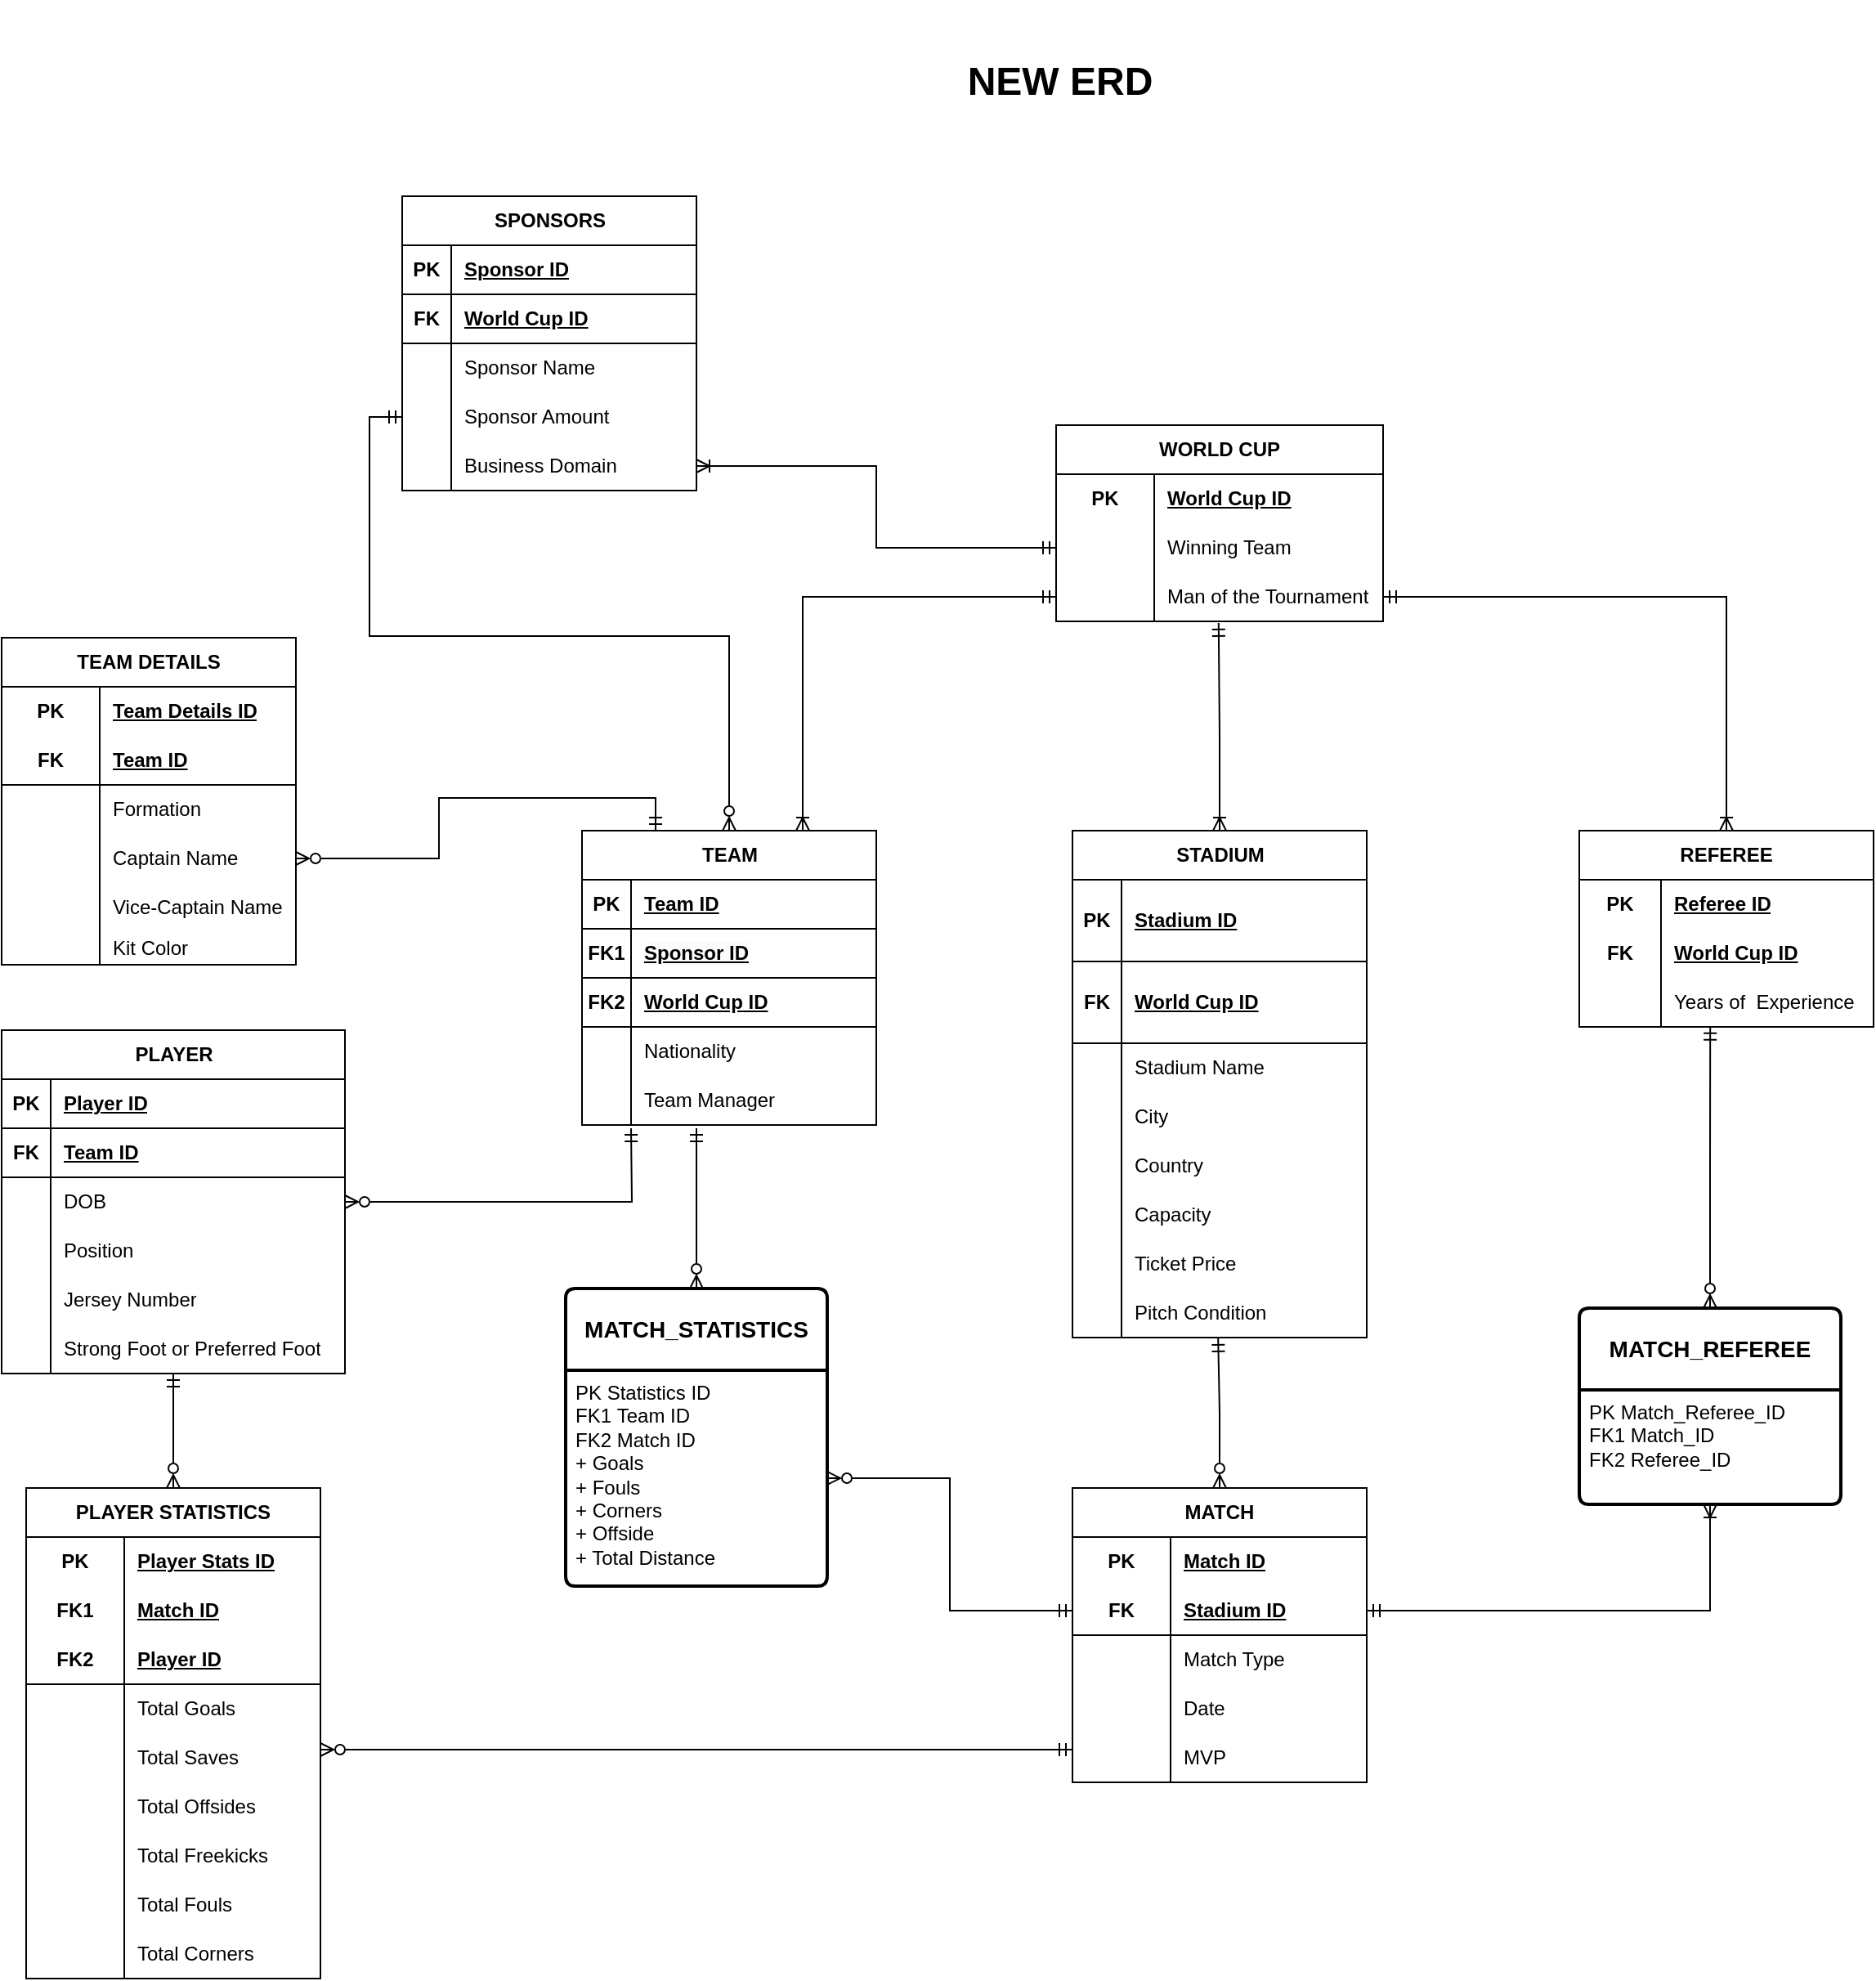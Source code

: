 <mxfile version="22.1.3" type="device">
  <diagram name="Page-1" id="vI8sT8wV5_YvHOBw6K6F">
    <mxGraphModel dx="462" dy="1935" grid="1" gridSize="10" guides="1" tooltips="1" connect="1" arrows="1" fold="1" page="1" pageScale="1" pageWidth="850" pageHeight="1100" math="0" shadow="0">
      <root>
        <mxCell id="0" />
        <mxCell id="1" parent="0" />
        <mxCell id="21EU52-opsimKYD1k5Y--1" value="WORLD CUP" style="shape=table;startSize=30;container=1;collapsible=1;childLayout=tableLayout;fixedRows=1;rowLines=0;fontStyle=1;align=center;resizeLast=1;html=1;whiteSpace=wrap;" parent="1" vertex="1">
          <mxGeometry x="1595" y="-740" width="200" height="120" as="geometry" />
        </mxCell>
        <mxCell id="21EU52-opsimKYD1k5Y--2" value="" style="shape=tableRow;horizontal=0;startSize=0;swimlaneHead=0;swimlaneBody=0;fillColor=none;collapsible=0;dropTarget=0;points=[[0,0.5],[1,0.5]];portConstraint=eastwest;top=0;left=0;right=0;bottom=0;html=1;" parent="21EU52-opsimKYD1k5Y--1" vertex="1">
          <mxGeometry y="30" width="200" height="30" as="geometry" />
        </mxCell>
        <mxCell id="21EU52-opsimKYD1k5Y--3" value="PK" style="shape=partialRectangle;connectable=0;fillColor=none;top=0;left=0;bottom=0;right=0;fontStyle=1;overflow=hidden;html=1;whiteSpace=wrap;" parent="21EU52-opsimKYD1k5Y--2" vertex="1">
          <mxGeometry width="60" height="30" as="geometry">
            <mxRectangle width="60" height="30" as="alternateBounds" />
          </mxGeometry>
        </mxCell>
        <mxCell id="21EU52-opsimKYD1k5Y--4" value="World Cup ID" style="shape=partialRectangle;connectable=0;fillColor=none;top=0;left=0;bottom=0;right=0;align=left;spacingLeft=6;fontStyle=5;overflow=hidden;html=1;whiteSpace=wrap;" parent="21EU52-opsimKYD1k5Y--2" vertex="1">
          <mxGeometry x="60" width="140" height="30" as="geometry">
            <mxRectangle width="140" height="30" as="alternateBounds" />
          </mxGeometry>
        </mxCell>
        <mxCell id="21EU52-opsimKYD1k5Y--8" value="" style="shape=tableRow;horizontal=0;startSize=0;swimlaneHead=0;swimlaneBody=0;fillColor=none;collapsible=0;dropTarget=0;points=[[0,0.5],[1,0.5]];portConstraint=eastwest;top=0;left=0;right=0;bottom=0;html=1;" parent="21EU52-opsimKYD1k5Y--1" vertex="1">
          <mxGeometry y="60" width="200" height="30" as="geometry" />
        </mxCell>
        <mxCell id="21EU52-opsimKYD1k5Y--9" value="" style="shape=partialRectangle;connectable=0;fillColor=none;top=0;left=0;bottom=0;right=0;editable=1;overflow=hidden;html=1;whiteSpace=wrap;" parent="21EU52-opsimKYD1k5Y--8" vertex="1">
          <mxGeometry width="60" height="30" as="geometry">
            <mxRectangle width="60" height="30" as="alternateBounds" />
          </mxGeometry>
        </mxCell>
        <mxCell id="21EU52-opsimKYD1k5Y--10" value="Winning Team" style="shape=partialRectangle;connectable=0;fillColor=none;top=0;left=0;bottom=0;right=0;align=left;spacingLeft=6;overflow=hidden;html=1;whiteSpace=wrap;" parent="21EU52-opsimKYD1k5Y--8" vertex="1">
          <mxGeometry x="60" width="140" height="30" as="geometry">
            <mxRectangle width="140" height="30" as="alternateBounds" />
          </mxGeometry>
        </mxCell>
        <mxCell id="21EU52-opsimKYD1k5Y--11" value="" style="shape=tableRow;horizontal=0;startSize=0;swimlaneHead=0;swimlaneBody=0;fillColor=none;collapsible=0;dropTarget=0;points=[[0,0.5],[1,0.5]];portConstraint=eastwest;top=0;left=0;right=0;bottom=0;html=1;" parent="21EU52-opsimKYD1k5Y--1" vertex="1">
          <mxGeometry y="90" width="200" height="30" as="geometry" />
        </mxCell>
        <mxCell id="21EU52-opsimKYD1k5Y--12" value="" style="shape=partialRectangle;connectable=0;fillColor=none;top=0;left=0;bottom=0;right=0;editable=1;overflow=hidden;html=1;whiteSpace=wrap;" parent="21EU52-opsimKYD1k5Y--11" vertex="1">
          <mxGeometry width="60" height="30" as="geometry">
            <mxRectangle width="60" height="30" as="alternateBounds" />
          </mxGeometry>
        </mxCell>
        <mxCell id="21EU52-opsimKYD1k5Y--13" value="Man of the Tournament" style="shape=partialRectangle;connectable=0;fillColor=none;top=0;left=0;bottom=0;right=0;align=left;spacingLeft=6;overflow=hidden;html=1;whiteSpace=wrap;" parent="21EU52-opsimKYD1k5Y--11" vertex="1">
          <mxGeometry x="60" width="140" height="30" as="geometry">
            <mxRectangle width="140" height="30" as="alternateBounds" />
          </mxGeometry>
        </mxCell>
        <mxCell id="21EU52-opsimKYD1k5Y--168" style="edgeStyle=orthogonalEdgeStyle;rounded=0;orthogonalLoop=1;jettySize=auto;html=1;exitX=0.75;exitY=0;exitDx=0;exitDy=0;entryX=0;entryY=0.5;entryDx=0;entryDy=0;endArrow=ERmandOne;endFill=0;startArrow=ERoneToMany;startFill=0;" parent="1" source="21EU52-opsimKYD1k5Y--14" target="21EU52-opsimKYD1k5Y--11" edge="1">
          <mxGeometry relative="1" as="geometry" />
        </mxCell>
        <mxCell id="21EU52-opsimKYD1k5Y--175" style="edgeStyle=orthogonalEdgeStyle;rounded=0;orthogonalLoop=1;jettySize=auto;html=1;exitX=0.25;exitY=0;exitDx=0;exitDy=0;entryX=1;entryY=0.5;entryDx=0;entryDy=0;startArrow=ERmandOne;startFill=0;endArrow=ERzeroToMany;endFill=0;" parent="1" source="21EU52-opsimKYD1k5Y--14" target="21EU52-opsimKYD1k5Y--72" edge="1">
          <mxGeometry relative="1" as="geometry" />
        </mxCell>
        <mxCell id="21EU52-opsimKYD1k5Y--14" value="TEAM" style="shape=table;startSize=30;container=1;collapsible=1;childLayout=tableLayout;fixedRows=1;rowLines=0;fontStyle=1;align=center;resizeLast=1;html=1;" parent="1" vertex="1">
          <mxGeometry x="1305" y="-492" width="180" height="180" as="geometry" />
        </mxCell>
        <mxCell id="21EU52-opsimKYD1k5Y--15" value="" style="shape=tableRow;horizontal=0;startSize=0;swimlaneHead=0;swimlaneBody=0;fillColor=none;collapsible=0;dropTarget=0;points=[[0,0.5],[1,0.5]];portConstraint=eastwest;top=0;left=0;right=0;bottom=1;" parent="21EU52-opsimKYD1k5Y--14" vertex="1">
          <mxGeometry y="30" width="180" height="30" as="geometry" />
        </mxCell>
        <mxCell id="21EU52-opsimKYD1k5Y--16" value="PK" style="shape=partialRectangle;connectable=0;fillColor=none;top=0;left=0;bottom=0;right=0;fontStyle=1;overflow=hidden;whiteSpace=wrap;html=1;" parent="21EU52-opsimKYD1k5Y--15" vertex="1">
          <mxGeometry width="30" height="30" as="geometry">
            <mxRectangle width="30" height="30" as="alternateBounds" />
          </mxGeometry>
        </mxCell>
        <mxCell id="21EU52-opsimKYD1k5Y--17" value="Team ID" style="shape=partialRectangle;connectable=0;fillColor=none;top=0;left=0;bottom=0;right=0;align=left;spacingLeft=6;fontStyle=5;overflow=hidden;whiteSpace=wrap;html=1;" parent="21EU52-opsimKYD1k5Y--15" vertex="1">
          <mxGeometry x="30" width="150" height="30" as="geometry">
            <mxRectangle width="150" height="30" as="alternateBounds" />
          </mxGeometry>
        </mxCell>
        <mxCell id="N57VPizxUN1_f5OvI45J-1" style="shape=tableRow;horizontal=0;startSize=0;swimlaneHead=0;swimlaneBody=0;fillColor=none;collapsible=0;dropTarget=0;points=[[0,0.5],[1,0.5]];portConstraint=eastwest;top=0;left=0;right=0;bottom=1;" parent="21EU52-opsimKYD1k5Y--14" vertex="1">
          <mxGeometry y="60" width="180" height="30" as="geometry" />
        </mxCell>
        <mxCell id="N57VPizxUN1_f5OvI45J-2" value="FK1" style="shape=partialRectangle;connectable=0;fillColor=none;top=0;left=0;bottom=0;right=0;fontStyle=1;overflow=hidden;whiteSpace=wrap;html=1;" parent="N57VPizxUN1_f5OvI45J-1" vertex="1">
          <mxGeometry width="30" height="30" as="geometry">
            <mxRectangle width="30" height="30" as="alternateBounds" />
          </mxGeometry>
        </mxCell>
        <mxCell id="N57VPizxUN1_f5OvI45J-3" value="&lt;meta charset=&quot;utf-8&quot;&gt;&lt;span style=&quot;color: rgb(0, 0, 0); font-family: Helvetica; font-size: 12px; font-style: normal; font-variant-ligatures: normal; font-variant-caps: normal; font-weight: 700; letter-spacing: normal; orphans: 2; text-align: left; text-indent: 0px; text-transform: none; widows: 2; word-spacing: 0px; -webkit-text-stroke-width: 0px; background-color: rgb(251, 251, 251); text-decoration: underline; float: none; display: inline !important;&quot;&gt;Sponsor ID&lt;/span&gt;" style="shape=partialRectangle;connectable=0;fillColor=none;top=0;left=0;bottom=0;right=0;align=left;spacingLeft=6;fontStyle=5;overflow=hidden;whiteSpace=wrap;html=1;" parent="N57VPizxUN1_f5OvI45J-1" vertex="1">
          <mxGeometry x="30" width="150" height="30" as="geometry">
            <mxRectangle width="150" height="30" as="alternateBounds" />
          </mxGeometry>
        </mxCell>
        <mxCell id="21EU52-opsimKYD1k5Y--192" style="shape=tableRow;horizontal=0;startSize=0;swimlaneHead=0;swimlaneBody=0;fillColor=none;collapsible=0;dropTarget=0;points=[[0,0.5],[1,0.5]];portConstraint=eastwest;top=0;left=0;right=0;bottom=1;" parent="21EU52-opsimKYD1k5Y--14" vertex="1">
          <mxGeometry y="90" width="180" height="30" as="geometry" />
        </mxCell>
        <mxCell id="21EU52-opsimKYD1k5Y--193" value="FK2" style="shape=partialRectangle;connectable=0;fillColor=none;top=0;left=0;bottom=0;right=0;fontStyle=1;overflow=hidden;whiteSpace=wrap;html=1;" parent="21EU52-opsimKYD1k5Y--192" vertex="1">
          <mxGeometry width="30" height="30" as="geometry">
            <mxRectangle width="30" height="30" as="alternateBounds" />
          </mxGeometry>
        </mxCell>
        <mxCell id="21EU52-opsimKYD1k5Y--194" value="World Cup ID" style="shape=partialRectangle;connectable=0;fillColor=none;top=0;left=0;bottom=0;right=0;align=left;spacingLeft=6;fontStyle=5;overflow=hidden;whiteSpace=wrap;html=1;" parent="21EU52-opsimKYD1k5Y--192" vertex="1">
          <mxGeometry x="30" width="150" height="30" as="geometry">
            <mxRectangle width="150" height="30" as="alternateBounds" />
          </mxGeometry>
        </mxCell>
        <mxCell id="21EU52-opsimKYD1k5Y--18" value="" style="shape=tableRow;horizontal=0;startSize=0;swimlaneHead=0;swimlaneBody=0;fillColor=none;collapsible=0;dropTarget=0;points=[[0,0.5],[1,0.5]];portConstraint=eastwest;top=0;left=0;right=0;bottom=0;" parent="21EU52-opsimKYD1k5Y--14" vertex="1">
          <mxGeometry y="120" width="180" height="30" as="geometry" />
        </mxCell>
        <mxCell id="21EU52-opsimKYD1k5Y--19" value="" style="shape=partialRectangle;connectable=0;fillColor=none;top=0;left=0;bottom=0;right=0;editable=1;overflow=hidden;whiteSpace=wrap;html=1;" parent="21EU52-opsimKYD1k5Y--18" vertex="1">
          <mxGeometry width="30" height="30" as="geometry">
            <mxRectangle width="30" height="30" as="alternateBounds" />
          </mxGeometry>
        </mxCell>
        <mxCell id="21EU52-opsimKYD1k5Y--20" value="Nationality" style="shape=partialRectangle;connectable=0;fillColor=none;top=0;left=0;bottom=0;right=0;align=left;spacingLeft=6;overflow=hidden;whiteSpace=wrap;html=1;" parent="21EU52-opsimKYD1k5Y--18" vertex="1">
          <mxGeometry x="30" width="150" height="30" as="geometry">
            <mxRectangle width="150" height="30" as="alternateBounds" />
          </mxGeometry>
        </mxCell>
        <mxCell id="21EU52-opsimKYD1k5Y--21" value="" style="shape=tableRow;horizontal=0;startSize=0;swimlaneHead=0;swimlaneBody=0;fillColor=none;collapsible=0;dropTarget=0;points=[[0,0.5],[1,0.5]];portConstraint=eastwest;top=0;left=0;right=0;bottom=0;" parent="21EU52-opsimKYD1k5Y--14" vertex="1">
          <mxGeometry y="150" width="180" height="30" as="geometry" />
        </mxCell>
        <mxCell id="21EU52-opsimKYD1k5Y--22" value="" style="shape=partialRectangle;connectable=0;fillColor=none;top=0;left=0;bottom=0;right=0;editable=1;overflow=hidden;whiteSpace=wrap;html=1;" parent="21EU52-opsimKYD1k5Y--21" vertex="1">
          <mxGeometry width="30" height="30" as="geometry">
            <mxRectangle width="30" height="30" as="alternateBounds" />
          </mxGeometry>
        </mxCell>
        <mxCell id="21EU52-opsimKYD1k5Y--23" value="Team Manager" style="shape=partialRectangle;connectable=0;fillColor=none;top=0;left=0;bottom=0;right=0;align=left;spacingLeft=6;overflow=hidden;whiteSpace=wrap;html=1;" parent="21EU52-opsimKYD1k5Y--21" vertex="1">
          <mxGeometry x="30" width="150" height="30" as="geometry">
            <mxRectangle width="150" height="30" as="alternateBounds" />
          </mxGeometry>
        </mxCell>
        <mxCell id="21EU52-opsimKYD1k5Y--170" style="edgeStyle=orthogonalEdgeStyle;rounded=0;orthogonalLoop=1;jettySize=auto;html=1;exitX=0.5;exitY=0;exitDx=0;exitDy=0;entryX=1;entryY=0.5;entryDx=0;entryDy=0;startArrow=ERoneToMany;startFill=0;endArrow=ERmandOne;endFill=0;" parent="1" source="21EU52-opsimKYD1k5Y--24" target="21EU52-opsimKYD1k5Y--11" edge="1">
          <mxGeometry relative="1" as="geometry" />
        </mxCell>
        <mxCell id="21EU52-opsimKYD1k5Y--24" value="REFEREE" style="shape=table;startSize=30;container=1;collapsible=1;childLayout=tableLayout;fixedRows=1;rowLines=0;fontStyle=1;align=center;resizeLast=1;html=1;whiteSpace=wrap;" parent="1" vertex="1">
          <mxGeometry x="1915" y="-492" width="180" height="120" as="geometry" />
        </mxCell>
        <mxCell id="21EU52-opsimKYD1k5Y--25" value="" style="shape=tableRow;horizontal=0;startSize=0;swimlaneHead=0;swimlaneBody=0;fillColor=none;collapsible=0;dropTarget=0;points=[[0,0.5],[1,0.5]];portConstraint=eastwest;top=0;left=0;right=0;bottom=0;html=1;" parent="21EU52-opsimKYD1k5Y--24" vertex="1">
          <mxGeometry y="30" width="180" height="30" as="geometry" />
        </mxCell>
        <mxCell id="21EU52-opsimKYD1k5Y--26" value="PK" style="shape=partialRectangle;connectable=0;fillColor=none;top=0;left=0;bottom=0;right=0;fontStyle=1;overflow=hidden;html=1;whiteSpace=wrap;" parent="21EU52-opsimKYD1k5Y--25" vertex="1">
          <mxGeometry width="50" height="30" as="geometry">
            <mxRectangle width="50" height="30" as="alternateBounds" />
          </mxGeometry>
        </mxCell>
        <mxCell id="21EU52-opsimKYD1k5Y--27" value="Referee ID" style="shape=partialRectangle;connectable=0;fillColor=none;top=0;left=0;bottom=0;right=0;align=left;spacingLeft=6;fontStyle=5;overflow=hidden;html=1;whiteSpace=wrap;" parent="21EU52-opsimKYD1k5Y--25" vertex="1">
          <mxGeometry x="50" width="130" height="30" as="geometry">
            <mxRectangle width="130" height="30" as="alternateBounds" />
          </mxGeometry>
        </mxCell>
        <mxCell id="21EU52-opsimKYD1k5Y--195" style="shape=tableRow;horizontal=0;startSize=0;swimlaneHead=0;swimlaneBody=0;fillColor=none;collapsible=0;dropTarget=0;points=[[0,0.5],[1,0.5]];portConstraint=eastwest;top=0;left=0;right=0;bottom=0;html=1;" parent="21EU52-opsimKYD1k5Y--24" vertex="1">
          <mxGeometry y="60" width="180" height="30" as="geometry" />
        </mxCell>
        <mxCell id="21EU52-opsimKYD1k5Y--196" value="FK" style="shape=partialRectangle;connectable=0;fillColor=none;top=0;left=0;bottom=0;right=0;fontStyle=1;overflow=hidden;html=1;whiteSpace=wrap;" parent="21EU52-opsimKYD1k5Y--195" vertex="1">
          <mxGeometry width="50" height="30" as="geometry">
            <mxRectangle width="50" height="30" as="alternateBounds" />
          </mxGeometry>
        </mxCell>
        <mxCell id="21EU52-opsimKYD1k5Y--197" value="World Cup ID" style="shape=partialRectangle;connectable=0;fillColor=none;top=0;left=0;bottom=0;right=0;align=left;spacingLeft=6;fontStyle=5;overflow=hidden;html=1;whiteSpace=wrap;" parent="21EU52-opsimKYD1k5Y--195" vertex="1">
          <mxGeometry x="50" width="130" height="30" as="geometry">
            <mxRectangle width="130" height="30" as="alternateBounds" />
          </mxGeometry>
        </mxCell>
        <mxCell id="21EU52-opsimKYD1k5Y--31" value="" style="shape=tableRow;horizontal=0;startSize=0;swimlaneHead=0;swimlaneBody=0;fillColor=none;collapsible=0;dropTarget=0;points=[[0,0.5],[1,0.5]];portConstraint=eastwest;top=0;left=0;right=0;bottom=0;html=1;" parent="21EU52-opsimKYD1k5Y--24" vertex="1">
          <mxGeometry y="90" width="180" height="30" as="geometry" />
        </mxCell>
        <mxCell id="21EU52-opsimKYD1k5Y--32" value="" style="shape=partialRectangle;connectable=0;fillColor=none;top=0;left=0;bottom=0;right=0;editable=1;overflow=hidden;html=1;whiteSpace=wrap;" parent="21EU52-opsimKYD1k5Y--31" vertex="1">
          <mxGeometry width="50" height="30" as="geometry">
            <mxRectangle width="50" height="30" as="alternateBounds" />
          </mxGeometry>
        </mxCell>
        <mxCell id="21EU52-opsimKYD1k5Y--33" value="Years of&amp;nbsp; Experience" style="shape=partialRectangle;connectable=0;fillColor=none;top=0;left=0;bottom=0;right=0;align=left;spacingLeft=6;overflow=hidden;html=1;whiteSpace=wrap;" parent="21EU52-opsimKYD1k5Y--31" vertex="1">
          <mxGeometry x="50" width="130" height="30" as="geometry">
            <mxRectangle width="130" height="30" as="alternateBounds" />
          </mxGeometry>
        </mxCell>
        <mxCell id="21EU52-opsimKYD1k5Y--169" style="edgeStyle=orthogonalEdgeStyle;rounded=0;orthogonalLoop=1;jettySize=auto;html=1;exitX=0.5;exitY=0;exitDx=0;exitDy=0;entryX=0.497;entryY=1.032;entryDx=0;entryDy=0;entryPerimeter=0;endArrow=ERmandOne;endFill=0;startArrow=ERoneToMany;startFill=0;" parent="1" source="21EU52-opsimKYD1k5Y--34" target="21EU52-opsimKYD1k5Y--11" edge="1">
          <mxGeometry relative="1" as="geometry">
            <mxPoint x="1695" y="-580" as="targetPoint" />
            <Array as="points">
              <mxPoint x="1695" y="-550" />
              <mxPoint x="1694" y="-550" />
            </Array>
          </mxGeometry>
        </mxCell>
        <mxCell id="21EU52-opsimKYD1k5Y--34" value="STADIUM" style="shape=table;startSize=30;container=1;collapsible=1;childLayout=tableLayout;fixedRows=1;rowLines=0;fontStyle=1;align=center;resizeLast=1;html=1;" parent="1" vertex="1">
          <mxGeometry x="1605" y="-492" width="180" height="310" as="geometry" />
        </mxCell>
        <mxCell id="21EU52-opsimKYD1k5Y--35" value="" style="shape=tableRow;horizontal=0;startSize=0;swimlaneHead=0;swimlaneBody=0;fillColor=none;collapsible=0;dropTarget=0;points=[[0,0.5],[1,0.5]];portConstraint=eastwest;top=0;left=0;right=0;bottom=1;" parent="21EU52-opsimKYD1k5Y--34" vertex="1">
          <mxGeometry y="30" width="180" height="50" as="geometry" />
        </mxCell>
        <mxCell id="21EU52-opsimKYD1k5Y--36" value="PK" style="shape=partialRectangle;connectable=0;fillColor=none;top=0;left=0;bottom=0;right=0;fontStyle=1;overflow=hidden;whiteSpace=wrap;html=1;" parent="21EU52-opsimKYD1k5Y--35" vertex="1">
          <mxGeometry width="30" height="50" as="geometry">
            <mxRectangle width="30" height="50" as="alternateBounds" />
          </mxGeometry>
        </mxCell>
        <mxCell id="21EU52-opsimKYD1k5Y--37" value="Stadium ID" style="shape=partialRectangle;connectable=0;fillColor=none;top=0;left=0;bottom=0;right=0;align=left;spacingLeft=6;fontStyle=5;overflow=hidden;whiteSpace=wrap;html=1;" parent="21EU52-opsimKYD1k5Y--35" vertex="1">
          <mxGeometry x="30" width="150" height="50" as="geometry">
            <mxRectangle width="150" height="50" as="alternateBounds" />
          </mxGeometry>
        </mxCell>
        <mxCell id="21EU52-opsimKYD1k5Y--189" style="shape=tableRow;horizontal=0;startSize=0;swimlaneHead=0;swimlaneBody=0;fillColor=none;collapsible=0;dropTarget=0;points=[[0,0.5],[1,0.5]];portConstraint=eastwest;top=0;left=0;right=0;bottom=1;" parent="21EU52-opsimKYD1k5Y--34" vertex="1">
          <mxGeometry y="80" width="180" height="50" as="geometry" />
        </mxCell>
        <mxCell id="21EU52-opsimKYD1k5Y--190" value="FK" style="shape=partialRectangle;connectable=0;fillColor=none;top=0;left=0;bottom=0;right=0;fontStyle=1;overflow=hidden;whiteSpace=wrap;html=1;" parent="21EU52-opsimKYD1k5Y--189" vertex="1">
          <mxGeometry width="30" height="50" as="geometry">
            <mxRectangle width="30" height="50" as="alternateBounds" />
          </mxGeometry>
        </mxCell>
        <mxCell id="21EU52-opsimKYD1k5Y--191" value="World Cup ID" style="shape=partialRectangle;connectable=0;fillColor=none;top=0;left=0;bottom=0;right=0;align=left;spacingLeft=6;fontStyle=5;overflow=hidden;whiteSpace=wrap;html=1;" parent="21EU52-opsimKYD1k5Y--189" vertex="1">
          <mxGeometry x="30" width="150" height="50" as="geometry">
            <mxRectangle width="150" height="50" as="alternateBounds" />
          </mxGeometry>
        </mxCell>
        <mxCell id="21EU52-opsimKYD1k5Y--38" value="" style="shape=tableRow;horizontal=0;startSize=0;swimlaneHead=0;swimlaneBody=0;fillColor=none;collapsible=0;dropTarget=0;points=[[0,0.5],[1,0.5]];portConstraint=eastwest;top=0;left=0;right=0;bottom=0;" parent="21EU52-opsimKYD1k5Y--34" vertex="1">
          <mxGeometry y="130" width="180" height="30" as="geometry" />
        </mxCell>
        <mxCell id="21EU52-opsimKYD1k5Y--39" value="" style="shape=partialRectangle;connectable=0;fillColor=none;top=0;left=0;bottom=0;right=0;editable=1;overflow=hidden;whiteSpace=wrap;html=1;" parent="21EU52-opsimKYD1k5Y--38" vertex="1">
          <mxGeometry width="30" height="30" as="geometry">
            <mxRectangle width="30" height="30" as="alternateBounds" />
          </mxGeometry>
        </mxCell>
        <mxCell id="21EU52-opsimKYD1k5Y--40" value="Stadium Name" style="shape=partialRectangle;connectable=0;fillColor=none;top=0;left=0;bottom=0;right=0;align=left;spacingLeft=6;overflow=hidden;whiteSpace=wrap;html=1;" parent="21EU52-opsimKYD1k5Y--38" vertex="1">
          <mxGeometry x="30" width="150" height="30" as="geometry">
            <mxRectangle width="150" height="30" as="alternateBounds" />
          </mxGeometry>
        </mxCell>
        <mxCell id="21EU52-opsimKYD1k5Y--41" value="" style="shape=tableRow;horizontal=0;startSize=0;swimlaneHead=0;swimlaneBody=0;fillColor=none;collapsible=0;dropTarget=0;points=[[0,0.5],[1,0.5]];portConstraint=eastwest;top=0;left=0;right=0;bottom=0;" parent="21EU52-opsimKYD1k5Y--34" vertex="1">
          <mxGeometry y="160" width="180" height="30" as="geometry" />
        </mxCell>
        <mxCell id="21EU52-opsimKYD1k5Y--42" value="" style="shape=partialRectangle;connectable=0;fillColor=none;top=0;left=0;bottom=0;right=0;editable=1;overflow=hidden;whiteSpace=wrap;html=1;" parent="21EU52-opsimKYD1k5Y--41" vertex="1">
          <mxGeometry width="30" height="30" as="geometry">
            <mxRectangle width="30" height="30" as="alternateBounds" />
          </mxGeometry>
        </mxCell>
        <mxCell id="21EU52-opsimKYD1k5Y--43" value="City" style="shape=partialRectangle;connectable=0;fillColor=none;top=0;left=0;bottom=0;right=0;align=left;spacingLeft=6;overflow=hidden;whiteSpace=wrap;html=1;" parent="21EU52-opsimKYD1k5Y--41" vertex="1">
          <mxGeometry x="30" width="150" height="30" as="geometry">
            <mxRectangle width="150" height="30" as="alternateBounds" />
          </mxGeometry>
        </mxCell>
        <mxCell id="21EU52-opsimKYD1k5Y--44" value="" style="shape=tableRow;horizontal=0;startSize=0;swimlaneHead=0;swimlaneBody=0;fillColor=none;collapsible=0;dropTarget=0;points=[[0,0.5],[1,0.5]];portConstraint=eastwest;top=0;left=0;right=0;bottom=0;" parent="21EU52-opsimKYD1k5Y--34" vertex="1">
          <mxGeometry y="190" width="180" height="30" as="geometry" />
        </mxCell>
        <mxCell id="21EU52-opsimKYD1k5Y--45" value="" style="shape=partialRectangle;connectable=0;fillColor=none;top=0;left=0;bottom=0;right=0;editable=1;overflow=hidden;whiteSpace=wrap;html=1;" parent="21EU52-opsimKYD1k5Y--44" vertex="1">
          <mxGeometry width="30" height="30" as="geometry">
            <mxRectangle width="30" height="30" as="alternateBounds" />
          </mxGeometry>
        </mxCell>
        <mxCell id="21EU52-opsimKYD1k5Y--46" value="Country" style="shape=partialRectangle;connectable=0;fillColor=none;top=0;left=0;bottom=0;right=0;align=left;spacingLeft=6;overflow=hidden;whiteSpace=wrap;html=1;" parent="21EU52-opsimKYD1k5Y--44" vertex="1">
          <mxGeometry x="30" width="150" height="30" as="geometry">
            <mxRectangle width="150" height="30" as="alternateBounds" />
          </mxGeometry>
        </mxCell>
        <mxCell id="21EU52-opsimKYD1k5Y--47" value="" style="shape=tableRow;horizontal=0;startSize=0;swimlaneHead=0;swimlaneBody=0;fillColor=none;collapsible=0;dropTarget=0;points=[[0,0.5],[1,0.5]];portConstraint=eastwest;top=0;left=0;right=0;bottom=0;" parent="21EU52-opsimKYD1k5Y--34" vertex="1">
          <mxGeometry y="220" width="180" height="30" as="geometry" />
        </mxCell>
        <mxCell id="21EU52-opsimKYD1k5Y--48" value="" style="shape=partialRectangle;connectable=0;fillColor=none;top=0;left=0;bottom=0;right=0;editable=1;overflow=hidden;whiteSpace=wrap;html=1;" parent="21EU52-opsimKYD1k5Y--47" vertex="1">
          <mxGeometry width="30" height="30" as="geometry">
            <mxRectangle width="30" height="30" as="alternateBounds" />
          </mxGeometry>
        </mxCell>
        <mxCell id="21EU52-opsimKYD1k5Y--49" value="Capacity" style="shape=partialRectangle;connectable=0;fillColor=none;top=0;left=0;bottom=0;right=0;align=left;spacingLeft=6;overflow=hidden;whiteSpace=wrap;html=1;" parent="21EU52-opsimKYD1k5Y--47" vertex="1">
          <mxGeometry x="30" width="150" height="30" as="geometry">
            <mxRectangle width="150" height="30" as="alternateBounds" />
          </mxGeometry>
        </mxCell>
        <mxCell id="21EU52-opsimKYD1k5Y--50" value="" style="shape=tableRow;horizontal=0;startSize=0;swimlaneHead=0;swimlaneBody=0;fillColor=none;collapsible=0;dropTarget=0;points=[[0,0.5],[1,0.5]];portConstraint=eastwest;top=0;left=0;right=0;bottom=0;" parent="21EU52-opsimKYD1k5Y--34" vertex="1">
          <mxGeometry y="250" width="180" height="30" as="geometry" />
        </mxCell>
        <mxCell id="21EU52-opsimKYD1k5Y--51" value="" style="shape=partialRectangle;connectable=0;fillColor=none;top=0;left=0;bottom=0;right=0;editable=1;overflow=hidden;whiteSpace=wrap;html=1;" parent="21EU52-opsimKYD1k5Y--50" vertex="1">
          <mxGeometry width="30" height="30" as="geometry">
            <mxRectangle width="30" height="30" as="alternateBounds" />
          </mxGeometry>
        </mxCell>
        <mxCell id="21EU52-opsimKYD1k5Y--52" value="Ticket Price" style="shape=partialRectangle;connectable=0;fillColor=none;top=0;left=0;bottom=0;right=0;align=left;spacingLeft=6;overflow=hidden;whiteSpace=wrap;html=1;" parent="21EU52-opsimKYD1k5Y--50" vertex="1">
          <mxGeometry x="30" width="150" height="30" as="geometry">
            <mxRectangle width="150" height="30" as="alternateBounds" />
          </mxGeometry>
        </mxCell>
        <mxCell id="21EU52-opsimKYD1k5Y--53" value="" style="shape=tableRow;horizontal=0;startSize=0;swimlaneHead=0;swimlaneBody=0;fillColor=none;collapsible=0;dropTarget=0;points=[[0,0.5],[1,0.5]];portConstraint=eastwest;top=0;left=0;right=0;bottom=0;" parent="21EU52-opsimKYD1k5Y--34" vertex="1">
          <mxGeometry y="280" width="180" height="30" as="geometry" />
        </mxCell>
        <mxCell id="21EU52-opsimKYD1k5Y--54" value="" style="shape=partialRectangle;connectable=0;fillColor=none;top=0;left=0;bottom=0;right=0;editable=1;overflow=hidden;whiteSpace=wrap;html=1;" parent="21EU52-opsimKYD1k5Y--53" vertex="1">
          <mxGeometry width="30" height="30" as="geometry">
            <mxRectangle width="30" height="30" as="alternateBounds" />
          </mxGeometry>
        </mxCell>
        <mxCell id="21EU52-opsimKYD1k5Y--55" value="Pitch Condition" style="shape=partialRectangle;connectable=0;fillColor=none;top=0;left=0;bottom=0;right=0;align=left;spacingLeft=6;overflow=hidden;whiteSpace=wrap;html=1;" parent="21EU52-opsimKYD1k5Y--53" vertex="1">
          <mxGeometry x="30" width="150" height="30" as="geometry">
            <mxRectangle width="150" height="30" as="alternateBounds" />
          </mxGeometry>
        </mxCell>
        <mxCell id="21EU52-opsimKYD1k5Y--56" value="TEAM DETAILS" style="shape=table;startSize=30;container=1;collapsible=1;childLayout=tableLayout;fixedRows=1;rowLines=0;fontStyle=1;align=center;resizeLast=1;html=1;whiteSpace=wrap;" parent="1" vertex="1">
          <mxGeometry x="950" y="-610" width="180" height="200" as="geometry" />
        </mxCell>
        <mxCell id="21EU52-opsimKYD1k5Y--57" value="" style="shape=tableRow;horizontal=0;startSize=0;swimlaneHead=0;swimlaneBody=0;fillColor=none;collapsible=0;dropTarget=0;points=[[0,0.5],[1,0.5]];portConstraint=eastwest;top=0;left=0;right=0;bottom=0;html=1;" parent="21EU52-opsimKYD1k5Y--56" vertex="1">
          <mxGeometry y="30" width="180" height="30" as="geometry" />
        </mxCell>
        <mxCell id="21EU52-opsimKYD1k5Y--58" value="PK" style="shape=partialRectangle;connectable=0;fillColor=none;top=0;left=0;bottom=0;right=0;fontStyle=1;overflow=hidden;html=1;whiteSpace=wrap;" parent="21EU52-opsimKYD1k5Y--57" vertex="1">
          <mxGeometry width="60" height="30" as="geometry">
            <mxRectangle width="60" height="30" as="alternateBounds" />
          </mxGeometry>
        </mxCell>
        <mxCell id="21EU52-opsimKYD1k5Y--59" value="Team Details ID" style="shape=partialRectangle;connectable=0;fillColor=none;top=0;left=0;bottom=0;right=0;align=left;spacingLeft=6;fontStyle=5;overflow=hidden;html=1;whiteSpace=wrap;" parent="21EU52-opsimKYD1k5Y--57" vertex="1">
          <mxGeometry x="60" width="120" height="30" as="geometry">
            <mxRectangle width="120" height="30" as="alternateBounds" />
          </mxGeometry>
        </mxCell>
        <mxCell id="21EU52-opsimKYD1k5Y--63" value="" style="shape=tableRow;horizontal=0;startSize=0;swimlaneHead=0;swimlaneBody=0;fillColor=none;collapsible=0;dropTarget=0;points=[[0,0.5],[1,0.5]];portConstraint=eastwest;top=0;left=0;right=0;bottom=1;html=1;" parent="21EU52-opsimKYD1k5Y--56" vertex="1">
          <mxGeometry y="60" width="180" height="30" as="geometry" />
        </mxCell>
        <mxCell id="21EU52-opsimKYD1k5Y--64" value="FK" style="shape=partialRectangle;connectable=0;fillColor=none;top=0;left=0;bottom=0;right=0;fontStyle=1;overflow=hidden;html=1;whiteSpace=wrap;" parent="21EU52-opsimKYD1k5Y--63" vertex="1">
          <mxGeometry width="60" height="30" as="geometry">
            <mxRectangle width="60" height="30" as="alternateBounds" />
          </mxGeometry>
        </mxCell>
        <mxCell id="21EU52-opsimKYD1k5Y--65" value="Team ID" style="shape=partialRectangle;connectable=0;fillColor=none;top=0;left=0;bottom=0;right=0;align=left;spacingLeft=6;fontStyle=5;overflow=hidden;html=1;whiteSpace=wrap;" parent="21EU52-opsimKYD1k5Y--63" vertex="1">
          <mxGeometry x="60" width="120" height="30" as="geometry">
            <mxRectangle width="120" height="30" as="alternateBounds" />
          </mxGeometry>
        </mxCell>
        <mxCell id="21EU52-opsimKYD1k5Y--69" value="" style="shape=tableRow;horizontal=0;startSize=0;swimlaneHead=0;swimlaneBody=0;fillColor=none;collapsible=0;dropTarget=0;points=[[0,0.5],[1,0.5]];portConstraint=eastwest;top=0;left=0;right=0;bottom=0;html=1;" parent="21EU52-opsimKYD1k5Y--56" vertex="1">
          <mxGeometry y="90" width="180" height="30" as="geometry" />
        </mxCell>
        <mxCell id="21EU52-opsimKYD1k5Y--70" value="" style="shape=partialRectangle;connectable=0;fillColor=none;top=0;left=0;bottom=0;right=0;editable=1;overflow=hidden;html=1;whiteSpace=wrap;" parent="21EU52-opsimKYD1k5Y--69" vertex="1">
          <mxGeometry width="60" height="30" as="geometry">
            <mxRectangle width="60" height="30" as="alternateBounds" />
          </mxGeometry>
        </mxCell>
        <mxCell id="21EU52-opsimKYD1k5Y--71" value="Formation" style="shape=partialRectangle;connectable=0;fillColor=none;top=0;left=0;bottom=0;right=0;align=left;spacingLeft=6;overflow=hidden;html=1;whiteSpace=wrap;" parent="21EU52-opsimKYD1k5Y--69" vertex="1">
          <mxGeometry x="60" width="120" height="30" as="geometry">
            <mxRectangle width="120" height="30" as="alternateBounds" />
          </mxGeometry>
        </mxCell>
        <mxCell id="21EU52-opsimKYD1k5Y--72" value="" style="shape=tableRow;horizontal=0;startSize=0;swimlaneHead=0;swimlaneBody=0;fillColor=none;collapsible=0;dropTarget=0;points=[[0,0.5],[1,0.5]];portConstraint=eastwest;top=0;left=0;right=0;bottom=0;html=1;" parent="21EU52-opsimKYD1k5Y--56" vertex="1">
          <mxGeometry y="120" width="180" height="30" as="geometry" />
        </mxCell>
        <mxCell id="21EU52-opsimKYD1k5Y--73" value="" style="shape=partialRectangle;connectable=0;fillColor=none;top=0;left=0;bottom=0;right=0;editable=1;overflow=hidden;html=1;whiteSpace=wrap;" parent="21EU52-opsimKYD1k5Y--72" vertex="1">
          <mxGeometry width="60" height="30" as="geometry">
            <mxRectangle width="60" height="30" as="alternateBounds" />
          </mxGeometry>
        </mxCell>
        <mxCell id="21EU52-opsimKYD1k5Y--74" value="Captain Name" style="shape=partialRectangle;connectable=0;fillColor=none;top=0;left=0;bottom=0;right=0;align=left;spacingLeft=6;overflow=hidden;html=1;whiteSpace=wrap;" parent="21EU52-opsimKYD1k5Y--72" vertex="1">
          <mxGeometry x="60" width="120" height="30" as="geometry">
            <mxRectangle width="120" height="30" as="alternateBounds" />
          </mxGeometry>
        </mxCell>
        <mxCell id="3iIhcC1BldKIpZc9j392-11" style="shape=tableRow;horizontal=0;startSize=0;swimlaneHead=0;swimlaneBody=0;fillColor=none;collapsible=0;dropTarget=0;points=[[0,0.5],[1,0.5]];portConstraint=eastwest;top=0;left=0;right=0;bottom=0;html=1;" vertex="1" parent="21EU52-opsimKYD1k5Y--56">
          <mxGeometry y="150" width="180" height="30" as="geometry" />
        </mxCell>
        <mxCell id="3iIhcC1BldKIpZc9j392-12" style="shape=partialRectangle;connectable=0;fillColor=none;top=0;left=0;bottom=0;right=0;editable=1;overflow=hidden;html=1;whiteSpace=wrap;" vertex="1" parent="3iIhcC1BldKIpZc9j392-11">
          <mxGeometry width="60" height="30" as="geometry">
            <mxRectangle width="60" height="30" as="alternateBounds" />
          </mxGeometry>
        </mxCell>
        <mxCell id="3iIhcC1BldKIpZc9j392-13" value="Vice-Captain Name" style="shape=partialRectangle;connectable=0;fillColor=none;top=0;left=0;bottom=0;right=0;align=left;spacingLeft=6;overflow=hidden;html=1;whiteSpace=wrap;" vertex="1" parent="3iIhcC1BldKIpZc9j392-11">
          <mxGeometry x="60" width="120" height="30" as="geometry">
            <mxRectangle width="120" height="30" as="alternateBounds" />
          </mxGeometry>
        </mxCell>
        <mxCell id="21EU52-opsimKYD1k5Y--75" value="" style="shape=tableRow;horizontal=0;startSize=0;swimlaneHead=0;swimlaneBody=0;fillColor=none;collapsible=0;dropTarget=0;points=[[0,0.5],[1,0.5]];portConstraint=eastwest;top=0;left=0;right=0;bottom=0;html=1;" parent="21EU52-opsimKYD1k5Y--56" vertex="1">
          <mxGeometry y="180" width="180" height="20" as="geometry" />
        </mxCell>
        <mxCell id="21EU52-opsimKYD1k5Y--76" value="" style="shape=partialRectangle;connectable=0;fillColor=none;top=0;left=0;bottom=0;right=0;editable=1;overflow=hidden;html=1;whiteSpace=wrap;" parent="21EU52-opsimKYD1k5Y--75" vertex="1">
          <mxGeometry width="60" height="20" as="geometry">
            <mxRectangle width="60" height="20" as="alternateBounds" />
          </mxGeometry>
        </mxCell>
        <mxCell id="21EU52-opsimKYD1k5Y--77" value="Kit Color" style="shape=partialRectangle;connectable=0;fillColor=none;top=0;left=0;bottom=0;right=0;align=left;spacingLeft=6;overflow=hidden;html=1;whiteSpace=wrap;" parent="21EU52-opsimKYD1k5Y--75" vertex="1">
          <mxGeometry x="60" width="120" height="20" as="geometry">
            <mxRectangle width="120" height="20" as="alternateBounds" />
          </mxGeometry>
        </mxCell>
        <mxCell id="21EU52-opsimKYD1k5Y--78" value="PLAYER" style="shape=table;startSize=30;container=1;collapsible=1;childLayout=tableLayout;fixedRows=1;rowLines=0;fontStyle=1;align=center;resizeLast=1;html=1;" parent="1" vertex="1">
          <mxGeometry x="950" y="-370" width="210" height="210" as="geometry" />
        </mxCell>
        <mxCell id="21EU52-opsimKYD1k5Y--79" value="" style="shape=tableRow;horizontal=0;startSize=0;swimlaneHead=0;swimlaneBody=0;fillColor=none;collapsible=0;dropTarget=0;points=[[0,0.5],[1,0.5]];portConstraint=eastwest;top=0;left=0;right=0;bottom=1;" parent="21EU52-opsimKYD1k5Y--78" vertex="1">
          <mxGeometry y="30" width="210" height="30" as="geometry" />
        </mxCell>
        <mxCell id="21EU52-opsimKYD1k5Y--80" value="PK" style="shape=partialRectangle;connectable=0;fillColor=none;top=0;left=0;bottom=0;right=0;fontStyle=1;overflow=hidden;whiteSpace=wrap;html=1;" parent="21EU52-opsimKYD1k5Y--79" vertex="1">
          <mxGeometry width="30" height="30" as="geometry">
            <mxRectangle width="30" height="30" as="alternateBounds" />
          </mxGeometry>
        </mxCell>
        <mxCell id="21EU52-opsimKYD1k5Y--81" value="Player ID" style="shape=partialRectangle;connectable=0;fillColor=none;top=0;left=0;bottom=0;right=0;align=left;spacingLeft=6;fontStyle=5;overflow=hidden;whiteSpace=wrap;html=1;" parent="21EU52-opsimKYD1k5Y--79" vertex="1">
          <mxGeometry x="30" width="180" height="30" as="geometry">
            <mxRectangle width="180" height="30" as="alternateBounds" />
          </mxGeometry>
        </mxCell>
        <mxCell id="21EU52-opsimKYD1k5Y--206" style="shape=tableRow;horizontal=0;startSize=0;swimlaneHead=0;swimlaneBody=0;fillColor=none;collapsible=0;dropTarget=0;points=[[0,0.5],[1,0.5]];portConstraint=eastwest;top=0;left=0;right=0;bottom=1;" parent="21EU52-opsimKYD1k5Y--78" vertex="1">
          <mxGeometry y="60" width="210" height="30" as="geometry" />
        </mxCell>
        <mxCell id="21EU52-opsimKYD1k5Y--207" value="FK" style="shape=partialRectangle;connectable=0;fillColor=none;top=0;left=0;bottom=0;right=0;fontStyle=1;overflow=hidden;whiteSpace=wrap;html=1;" parent="21EU52-opsimKYD1k5Y--206" vertex="1">
          <mxGeometry width="30" height="30" as="geometry">
            <mxRectangle width="30" height="30" as="alternateBounds" />
          </mxGeometry>
        </mxCell>
        <mxCell id="21EU52-opsimKYD1k5Y--208" value="Team ID" style="shape=partialRectangle;connectable=0;fillColor=none;top=0;left=0;bottom=0;right=0;align=left;spacingLeft=6;fontStyle=5;overflow=hidden;whiteSpace=wrap;html=1;" parent="21EU52-opsimKYD1k5Y--206" vertex="1">
          <mxGeometry x="30" width="180" height="30" as="geometry">
            <mxRectangle width="180" height="30" as="alternateBounds" />
          </mxGeometry>
        </mxCell>
        <mxCell id="21EU52-opsimKYD1k5Y--82" value="" style="shape=tableRow;horizontal=0;startSize=0;swimlaneHead=0;swimlaneBody=0;fillColor=none;collapsible=0;dropTarget=0;points=[[0,0.5],[1,0.5]];portConstraint=eastwest;top=0;left=0;right=0;bottom=0;" parent="21EU52-opsimKYD1k5Y--78" vertex="1">
          <mxGeometry y="90" width="210" height="30" as="geometry" />
        </mxCell>
        <mxCell id="21EU52-opsimKYD1k5Y--83" value="" style="shape=partialRectangle;connectable=0;fillColor=none;top=0;left=0;bottom=0;right=0;editable=1;overflow=hidden;whiteSpace=wrap;html=1;" parent="21EU52-opsimKYD1k5Y--82" vertex="1">
          <mxGeometry width="30" height="30" as="geometry">
            <mxRectangle width="30" height="30" as="alternateBounds" />
          </mxGeometry>
        </mxCell>
        <mxCell id="21EU52-opsimKYD1k5Y--84" value="DOB" style="shape=partialRectangle;connectable=0;fillColor=none;top=0;left=0;bottom=0;right=0;align=left;spacingLeft=6;overflow=hidden;whiteSpace=wrap;html=1;" parent="21EU52-opsimKYD1k5Y--82" vertex="1">
          <mxGeometry x="30" width="180" height="30" as="geometry">
            <mxRectangle width="180" height="30" as="alternateBounds" />
          </mxGeometry>
        </mxCell>
        <mxCell id="21EU52-opsimKYD1k5Y--85" value="" style="shape=tableRow;horizontal=0;startSize=0;swimlaneHead=0;swimlaneBody=0;fillColor=none;collapsible=0;dropTarget=0;points=[[0,0.5],[1,0.5]];portConstraint=eastwest;top=0;left=0;right=0;bottom=0;" parent="21EU52-opsimKYD1k5Y--78" vertex="1">
          <mxGeometry y="120" width="210" height="30" as="geometry" />
        </mxCell>
        <mxCell id="21EU52-opsimKYD1k5Y--86" value="" style="shape=partialRectangle;connectable=0;fillColor=none;top=0;left=0;bottom=0;right=0;editable=1;overflow=hidden;whiteSpace=wrap;html=1;" parent="21EU52-opsimKYD1k5Y--85" vertex="1">
          <mxGeometry width="30" height="30" as="geometry">
            <mxRectangle width="30" height="30" as="alternateBounds" />
          </mxGeometry>
        </mxCell>
        <mxCell id="21EU52-opsimKYD1k5Y--87" value="Position" style="shape=partialRectangle;connectable=0;fillColor=none;top=0;left=0;bottom=0;right=0;align=left;spacingLeft=6;overflow=hidden;whiteSpace=wrap;html=1;" parent="21EU52-opsimKYD1k5Y--85" vertex="1">
          <mxGeometry x="30" width="180" height="30" as="geometry">
            <mxRectangle width="180" height="30" as="alternateBounds" />
          </mxGeometry>
        </mxCell>
        <mxCell id="21EU52-opsimKYD1k5Y--88" value="" style="shape=tableRow;horizontal=0;startSize=0;swimlaneHead=0;swimlaneBody=0;fillColor=none;collapsible=0;dropTarget=0;points=[[0,0.5],[1,0.5]];portConstraint=eastwest;top=0;left=0;right=0;bottom=0;" parent="21EU52-opsimKYD1k5Y--78" vertex="1">
          <mxGeometry y="150" width="210" height="30" as="geometry" />
        </mxCell>
        <mxCell id="21EU52-opsimKYD1k5Y--89" value="" style="shape=partialRectangle;connectable=0;fillColor=none;top=0;left=0;bottom=0;right=0;editable=1;overflow=hidden;whiteSpace=wrap;html=1;" parent="21EU52-opsimKYD1k5Y--88" vertex="1">
          <mxGeometry width="30" height="30" as="geometry">
            <mxRectangle width="30" height="30" as="alternateBounds" />
          </mxGeometry>
        </mxCell>
        <mxCell id="21EU52-opsimKYD1k5Y--90" value="Jersey Number" style="shape=partialRectangle;connectable=0;fillColor=none;top=0;left=0;bottom=0;right=0;align=left;spacingLeft=6;overflow=hidden;whiteSpace=wrap;html=1;" parent="21EU52-opsimKYD1k5Y--88" vertex="1">
          <mxGeometry x="30" width="180" height="30" as="geometry">
            <mxRectangle width="180" height="30" as="alternateBounds" />
          </mxGeometry>
        </mxCell>
        <mxCell id="21EU52-opsimKYD1k5Y--91" value="" style="shape=tableRow;horizontal=0;startSize=0;swimlaneHead=0;swimlaneBody=0;fillColor=none;collapsible=0;dropTarget=0;points=[[0,0.5],[1,0.5]];portConstraint=eastwest;top=0;left=0;right=0;bottom=0;" parent="21EU52-opsimKYD1k5Y--78" vertex="1">
          <mxGeometry y="180" width="210" height="30" as="geometry" />
        </mxCell>
        <mxCell id="21EU52-opsimKYD1k5Y--92" value="" style="shape=partialRectangle;connectable=0;fillColor=none;top=0;left=0;bottom=0;right=0;editable=1;overflow=hidden;whiteSpace=wrap;html=1;" parent="21EU52-opsimKYD1k5Y--91" vertex="1">
          <mxGeometry width="30" height="30" as="geometry">
            <mxRectangle width="30" height="30" as="alternateBounds" />
          </mxGeometry>
        </mxCell>
        <mxCell id="21EU52-opsimKYD1k5Y--93" value="Strong Foot or Preferred Foot" style="shape=partialRectangle;connectable=0;fillColor=none;top=0;left=0;bottom=0;right=0;align=left;spacingLeft=6;overflow=hidden;whiteSpace=wrap;html=1;" parent="21EU52-opsimKYD1k5Y--91" vertex="1">
          <mxGeometry x="30" width="180" height="30" as="geometry">
            <mxRectangle width="180" height="30" as="alternateBounds" />
          </mxGeometry>
        </mxCell>
        <mxCell id="21EU52-opsimKYD1k5Y--177" style="edgeStyle=orthogonalEdgeStyle;rounded=0;orthogonalLoop=1;jettySize=auto;html=1;exitX=0.5;exitY=0;exitDx=0;exitDy=0;entryX=0.5;entryY=1;entryDx=0;entryDy=0;entryPerimeter=0;endArrow=ERmandOne;endFill=0;startArrow=ERzeroToMany;startFill=0;" parent="1" source="21EU52-opsimKYD1k5Y--94" target="21EU52-opsimKYD1k5Y--91" edge="1">
          <mxGeometry relative="1" as="geometry">
            <mxPoint x="1055" y="-180" as="targetPoint" />
          </mxGeometry>
        </mxCell>
        <mxCell id="21EU52-opsimKYD1k5Y--94" value="PLAYER STATISTICS" style="shape=table;startSize=30;container=1;collapsible=1;childLayout=tableLayout;fixedRows=1;rowLines=0;fontStyle=1;align=center;resizeLast=1;html=1;whiteSpace=wrap;" parent="1" vertex="1">
          <mxGeometry x="965" y="-90" width="180" height="300" as="geometry" />
        </mxCell>
        <mxCell id="21EU52-opsimKYD1k5Y--95" value="" style="shape=tableRow;horizontal=0;startSize=0;swimlaneHead=0;swimlaneBody=0;fillColor=none;collapsible=0;dropTarget=0;points=[[0,0.5],[1,0.5]];portConstraint=eastwest;top=0;left=0;right=0;bottom=0;html=1;" parent="21EU52-opsimKYD1k5Y--94" vertex="1">
          <mxGeometry y="30" width="180" height="30" as="geometry" />
        </mxCell>
        <mxCell id="21EU52-opsimKYD1k5Y--96" value="PK" style="shape=partialRectangle;connectable=0;fillColor=none;top=0;left=0;bottom=0;right=0;fontStyle=1;overflow=hidden;html=1;whiteSpace=wrap;" parent="21EU52-opsimKYD1k5Y--95" vertex="1">
          <mxGeometry width="60" height="30" as="geometry">
            <mxRectangle width="60" height="30" as="alternateBounds" />
          </mxGeometry>
        </mxCell>
        <mxCell id="21EU52-opsimKYD1k5Y--97" value="Player Stats ID" style="shape=partialRectangle;connectable=0;fillColor=none;top=0;left=0;bottom=0;right=0;align=left;spacingLeft=6;fontStyle=5;overflow=hidden;html=1;whiteSpace=wrap;" parent="21EU52-opsimKYD1k5Y--95" vertex="1">
          <mxGeometry x="60" width="120" height="30" as="geometry">
            <mxRectangle width="120" height="30" as="alternateBounds" />
          </mxGeometry>
        </mxCell>
        <mxCell id="3iIhcC1BldKIpZc9j392-2" style="shape=tableRow;horizontal=0;startSize=0;swimlaneHead=0;swimlaneBody=0;fillColor=none;collapsible=0;dropTarget=0;points=[[0,0.5],[1,0.5]];portConstraint=eastwest;top=0;left=0;right=0;bottom=0;html=1;" vertex="1" parent="21EU52-opsimKYD1k5Y--94">
          <mxGeometry y="60" width="180" height="30" as="geometry" />
        </mxCell>
        <mxCell id="3iIhcC1BldKIpZc9j392-3" value="FK1" style="shape=partialRectangle;connectable=0;fillColor=none;top=0;left=0;bottom=0;right=0;fontStyle=1;overflow=hidden;html=1;whiteSpace=wrap;" vertex="1" parent="3iIhcC1BldKIpZc9j392-2">
          <mxGeometry width="60" height="30" as="geometry">
            <mxRectangle width="60" height="30" as="alternateBounds" />
          </mxGeometry>
        </mxCell>
        <mxCell id="3iIhcC1BldKIpZc9j392-4" value="Match ID" style="shape=partialRectangle;connectable=0;fillColor=none;top=0;left=0;bottom=0;right=0;align=left;spacingLeft=6;fontStyle=5;overflow=hidden;html=1;whiteSpace=wrap;" vertex="1" parent="3iIhcC1BldKIpZc9j392-2">
          <mxGeometry x="60" width="120" height="30" as="geometry">
            <mxRectangle width="120" height="30" as="alternateBounds" />
          </mxGeometry>
        </mxCell>
        <mxCell id="21EU52-opsimKYD1k5Y--98" value="" style="shape=tableRow;horizontal=0;startSize=0;swimlaneHead=0;swimlaneBody=0;fillColor=none;collapsible=0;dropTarget=0;points=[[0,0.5],[1,0.5]];portConstraint=eastwest;top=0;left=0;right=0;bottom=1;html=1;" parent="21EU52-opsimKYD1k5Y--94" vertex="1">
          <mxGeometry y="90" width="180" height="30" as="geometry" />
        </mxCell>
        <mxCell id="21EU52-opsimKYD1k5Y--99" value="FK2" style="shape=partialRectangle;connectable=0;fillColor=none;top=0;left=0;bottom=0;right=0;fontStyle=1;overflow=hidden;html=1;whiteSpace=wrap;" parent="21EU52-opsimKYD1k5Y--98" vertex="1">
          <mxGeometry width="60" height="30" as="geometry">
            <mxRectangle width="60" height="30" as="alternateBounds" />
          </mxGeometry>
        </mxCell>
        <mxCell id="21EU52-opsimKYD1k5Y--100" value="Player ID" style="shape=partialRectangle;connectable=0;fillColor=none;top=0;left=0;bottom=0;right=0;align=left;spacingLeft=6;fontStyle=5;overflow=hidden;html=1;whiteSpace=wrap;" parent="21EU52-opsimKYD1k5Y--98" vertex="1">
          <mxGeometry x="60" width="120" height="30" as="geometry">
            <mxRectangle width="120" height="30" as="alternateBounds" />
          </mxGeometry>
        </mxCell>
        <mxCell id="21EU52-opsimKYD1k5Y--107" value="" style="shape=tableRow;horizontal=0;startSize=0;swimlaneHead=0;swimlaneBody=0;fillColor=none;collapsible=0;dropTarget=0;points=[[0,0.5],[1,0.5]];portConstraint=eastwest;top=0;left=0;right=0;bottom=0;html=1;" parent="21EU52-opsimKYD1k5Y--94" vertex="1">
          <mxGeometry y="120" width="180" height="30" as="geometry" />
        </mxCell>
        <mxCell id="21EU52-opsimKYD1k5Y--108" value="" style="shape=partialRectangle;connectable=0;fillColor=none;top=0;left=0;bottom=0;right=0;editable=1;overflow=hidden;html=1;whiteSpace=wrap;" parent="21EU52-opsimKYD1k5Y--107" vertex="1">
          <mxGeometry width="60" height="30" as="geometry">
            <mxRectangle width="60" height="30" as="alternateBounds" />
          </mxGeometry>
        </mxCell>
        <mxCell id="21EU52-opsimKYD1k5Y--109" value="Total Goals" style="shape=partialRectangle;connectable=0;fillColor=none;top=0;left=0;bottom=0;right=0;align=left;spacingLeft=6;overflow=hidden;html=1;whiteSpace=wrap;" parent="21EU52-opsimKYD1k5Y--107" vertex="1">
          <mxGeometry x="60" width="120" height="30" as="geometry">
            <mxRectangle width="120" height="30" as="alternateBounds" />
          </mxGeometry>
        </mxCell>
        <mxCell id="21EU52-opsimKYD1k5Y--110" value="" style="shape=tableRow;horizontal=0;startSize=0;swimlaneHead=0;swimlaneBody=0;fillColor=none;collapsible=0;dropTarget=0;points=[[0,0.5],[1,0.5]];portConstraint=eastwest;top=0;left=0;right=0;bottom=0;html=1;" parent="21EU52-opsimKYD1k5Y--94" vertex="1">
          <mxGeometry y="150" width="180" height="30" as="geometry" />
        </mxCell>
        <mxCell id="21EU52-opsimKYD1k5Y--111" value="" style="shape=partialRectangle;connectable=0;fillColor=none;top=0;left=0;bottom=0;right=0;editable=1;overflow=hidden;html=1;whiteSpace=wrap;" parent="21EU52-opsimKYD1k5Y--110" vertex="1">
          <mxGeometry width="60" height="30" as="geometry">
            <mxRectangle width="60" height="30" as="alternateBounds" />
          </mxGeometry>
        </mxCell>
        <mxCell id="21EU52-opsimKYD1k5Y--112" value="Total Saves" style="shape=partialRectangle;connectable=0;fillColor=none;top=0;left=0;bottom=0;right=0;align=left;spacingLeft=6;overflow=hidden;html=1;whiteSpace=wrap;" parent="21EU52-opsimKYD1k5Y--110" vertex="1">
          <mxGeometry x="60" width="120" height="30" as="geometry">
            <mxRectangle width="120" height="30" as="alternateBounds" />
          </mxGeometry>
        </mxCell>
        <mxCell id="21EU52-opsimKYD1k5Y--113" value="" style="shape=tableRow;horizontal=0;startSize=0;swimlaneHead=0;swimlaneBody=0;fillColor=none;collapsible=0;dropTarget=0;points=[[0,0.5],[1,0.5]];portConstraint=eastwest;top=0;left=0;right=0;bottom=0;html=1;" parent="21EU52-opsimKYD1k5Y--94" vertex="1">
          <mxGeometry y="180" width="180" height="30" as="geometry" />
        </mxCell>
        <mxCell id="21EU52-opsimKYD1k5Y--114" value="" style="shape=partialRectangle;connectable=0;fillColor=none;top=0;left=0;bottom=0;right=0;editable=1;overflow=hidden;html=1;whiteSpace=wrap;" parent="21EU52-opsimKYD1k5Y--113" vertex="1">
          <mxGeometry width="60" height="30" as="geometry">
            <mxRectangle width="60" height="30" as="alternateBounds" />
          </mxGeometry>
        </mxCell>
        <mxCell id="21EU52-opsimKYD1k5Y--115" value="Total Offsides" style="shape=partialRectangle;connectable=0;fillColor=none;top=0;left=0;bottom=0;right=0;align=left;spacingLeft=6;overflow=hidden;html=1;whiteSpace=wrap;" parent="21EU52-opsimKYD1k5Y--113" vertex="1">
          <mxGeometry x="60" width="120" height="30" as="geometry">
            <mxRectangle width="120" height="30" as="alternateBounds" />
          </mxGeometry>
        </mxCell>
        <mxCell id="21EU52-opsimKYD1k5Y--116" value="" style="shape=tableRow;horizontal=0;startSize=0;swimlaneHead=0;swimlaneBody=0;fillColor=none;collapsible=0;dropTarget=0;points=[[0,0.5],[1,0.5]];portConstraint=eastwest;top=0;left=0;right=0;bottom=0;html=1;" parent="21EU52-opsimKYD1k5Y--94" vertex="1">
          <mxGeometry y="210" width="180" height="30" as="geometry" />
        </mxCell>
        <mxCell id="21EU52-opsimKYD1k5Y--117" value="" style="shape=partialRectangle;connectable=0;fillColor=none;top=0;left=0;bottom=0;right=0;editable=1;overflow=hidden;html=1;whiteSpace=wrap;" parent="21EU52-opsimKYD1k5Y--116" vertex="1">
          <mxGeometry width="60" height="30" as="geometry">
            <mxRectangle width="60" height="30" as="alternateBounds" />
          </mxGeometry>
        </mxCell>
        <mxCell id="21EU52-opsimKYD1k5Y--118" value="Total Freekicks" style="shape=partialRectangle;connectable=0;fillColor=none;top=0;left=0;bottom=0;right=0;align=left;spacingLeft=6;overflow=hidden;html=1;whiteSpace=wrap;" parent="21EU52-opsimKYD1k5Y--116" vertex="1">
          <mxGeometry x="60" width="120" height="30" as="geometry">
            <mxRectangle width="120" height="30" as="alternateBounds" />
          </mxGeometry>
        </mxCell>
        <mxCell id="21EU52-opsimKYD1k5Y--119" value="" style="shape=tableRow;horizontal=0;startSize=0;swimlaneHead=0;swimlaneBody=0;fillColor=none;collapsible=0;dropTarget=0;points=[[0,0.5],[1,0.5]];portConstraint=eastwest;top=0;left=0;right=0;bottom=0;html=1;" parent="21EU52-opsimKYD1k5Y--94" vertex="1">
          <mxGeometry y="240" width="180" height="30" as="geometry" />
        </mxCell>
        <mxCell id="21EU52-opsimKYD1k5Y--120" value="" style="shape=partialRectangle;connectable=0;fillColor=none;top=0;left=0;bottom=0;right=0;editable=1;overflow=hidden;html=1;whiteSpace=wrap;" parent="21EU52-opsimKYD1k5Y--119" vertex="1">
          <mxGeometry width="60" height="30" as="geometry">
            <mxRectangle width="60" height="30" as="alternateBounds" />
          </mxGeometry>
        </mxCell>
        <mxCell id="21EU52-opsimKYD1k5Y--121" value="Total Fouls" style="shape=partialRectangle;connectable=0;fillColor=none;top=0;left=0;bottom=0;right=0;align=left;spacingLeft=6;overflow=hidden;html=1;whiteSpace=wrap;" parent="21EU52-opsimKYD1k5Y--119" vertex="1">
          <mxGeometry x="60" width="120" height="30" as="geometry">
            <mxRectangle width="120" height="30" as="alternateBounds" />
          </mxGeometry>
        </mxCell>
        <mxCell id="21EU52-opsimKYD1k5Y--122" value="" style="shape=tableRow;horizontal=0;startSize=0;swimlaneHead=0;swimlaneBody=0;fillColor=none;collapsible=0;dropTarget=0;points=[[0,0.5],[1,0.5]];portConstraint=eastwest;top=0;left=0;right=0;bottom=0;html=1;" parent="21EU52-opsimKYD1k5Y--94" vertex="1">
          <mxGeometry y="270" width="180" height="30" as="geometry" />
        </mxCell>
        <mxCell id="21EU52-opsimKYD1k5Y--123" value="" style="shape=partialRectangle;connectable=0;fillColor=none;top=0;left=0;bottom=0;right=0;editable=1;overflow=hidden;html=1;whiteSpace=wrap;" parent="21EU52-opsimKYD1k5Y--122" vertex="1">
          <mxGeometry width="60" height="30" as="geometry">
            <mxRectangle width="60" height="30" as="alternateBounds" />
          </mxGeometry>
        </mxCell>
        <mxCell id="21EU52-opsimKYD1k5Y--124" value="Total Corners" style="shape=partialRectangle;connectable=0;fillColor=none;top=0;left=0;bottom=0;right=0;align=left;spacingLeft=6;overflow=hidden;html=1;whiteSpace=wrap;" parent="21EU52-opsimKYD1k5Y--122" vertex="1">
          <mxGeometry x="60" width="120" height="30" as="geometry">
            <mxRectangle width="120" height="30" as="alternateBounds" />
          </mxGeometry>
        </mxCell>
        <mxCell id="21EU52-opsimKYD1k5Y--174" style="edgeStyle=orthogonalEdgeStyle;rounded=0;orthogonalLoop=1;jettySize=auto;html=1;exitX=0.5;exitY=0;exitDx=0;exitDy=0;endArrow=ERmandOne;endFill=0;startArrow=ERzeroToMany;startFill=0;" parent="1" source="21EU52-opsimKYD1k5Y--125" edge="1">
          <mxGeometry relative="1" as="geometry">
            <mxPoint x="1375" y="-310" as="targetPoint" />
            <Array as="points">
              <mxPoint x="1375" y="-300" />
              <mxPoint x="1375" y="-300" />
            </Array>
          </mxGeometry>
        </mxCell>
        <mxCell id="21EU52-opsimKYD1k5Y--125" value="&lt;b&gt;MATCH_STATISTICS&lt;/b&gt;" style="swimlane;childLayout=stackLayout;horizontal=1;startSize=50;horizontalStack=0;rounded=1;fontSize=14;fontStyle=0;strokeWidth=2;resizeParent=0;resizeLast=1;shadow=0;dashed=0;align=center;arcSize=4;whiteSpace=wrap;html=1;" parent="1" vertex="1">
          <mxGeometry x="1295" y="-212" width="160" height="182" as="geometry" />
        </mxCell>
        <mxCell id="21EU52-opsimKYD1k5Y--126" value="PK Statistics ID&lt;br&gt;FK1&amp;nbsp;Team ID&lt;br&gt;FK2&amp;nbsp;Match ID&lt;br&gt;+ Goals&lt;br&gt;+ Fouls&lt;br&gt;+ Corners &lt;br&gt;+ Offside &lt;br&gt;+ Total Distance" style="align=left;strokeColor=none;fillColor=none;spacingLeft=4;fontSize=12;verticalAlign=top;resizable=0;rotatable=0;part=1;html=1;" parent="21EU52-opsimKYD1k5Y--125" vertex="1">
          <mxGeometry y="50" width="160" height="132" as="geometry" />
        </mxCell>
        <mxCell id="21EU52-opsimKYD1k5Y--127" value="MATCH" style="shape=table;startSize=30;container=1;collapsible=1;childLayout=tableLayout;fixedRows=1;rowLines=0;fontStyle=1;align=center;resizeLast=1;html=1;whiteSpace=wrap;" parent="1" vertex="1">
          <mxGeometry x="1605" y="-90" width="180" height="180" as="geometry" />
        </mxCell>
        <mxCell id="21EU52-opsimKYD1k5Y--128" value="" style="shape=tableRow;horizontal=0;startSize=0;swimlaneHead=0;swimlaneBody=0;fillColor=none;collapsible=0;dropTarget=0;points=[[0,0.5],[1,0.5]];portConstraint=eastwest;top=0;left=0;right=0;bottom=0;html=1;" parent="21EU52-opsimKYD1k5Y--127" vertex="1">
          <mxGeometry y="30" width="180" height="30" as="geometry" />
        </mxCell>
        <mxCell id="21EU52-opsimKYD1k5Y--129" value="PK" style="shape=partialRectangle;connectable=0;fillColor=none;top=0;left=0;bottom=0;right=0;fontStyle=1;overflow=hidden;html=1;whiteSpace=wrap;" parent="21EU52-opsimKYD1k5Y--128" vertex="1">
          <mxGeometry width="60" height="30" as="geometry">
            <mxRectangle width="60" height="30" as="alternateBounds" />
          </mxGeometry>
        </mxCell>
        <mxCell id="21EU52-opsimKYD1k5Y--130" value="Match ID" style="shape=partialRectangle;connectable=0;fillColor=none;top=0;left=0;bottom=0;right=0;align=left;spacingLeft=6;fontStyle=5;overflow=hidden;html=1;whiteSpace=wrap;" parent="21EU52-opsimKYD1k5Y--128" vertex="1">
          <mxGeometry x="60" width="120" height="30" as="geometry">
            <mxRectangle width="120" height="30" as="alternateBounds" />
          </mxGeometry>
        </mxCell>
        <mxCell id="21EU52-opsimKYD1k5Y--134" value="" style="shape=tableRow;horizontal=0;startSize=0;swimlaneHead=0;swimlaneBody=0;fillColor=none;collapsible=0;dropTarget=0;points=[[0,0.5],[1,0.5]];portConstraint=eastwest;top=0;left=0;right=0;bottom=1;html=1;" parent="21EU52-opsimKYD1k5Y--127" vertex="1">
          <mxGeometry y="60" width="180" height="30" as="geometry" />
        </mxCell>
        <mxCell id="21EU52-opsimKYD1k5Y--135" value="FK" style="shape=partialRectangle;connectable=0;fillColor=none;top=0;left=0;bottom=0;right=0;fontStyle=1;overflow=hidden;html=1;whiteSpace=wrap;" parent="21EU52-opsimKYD1k5Y--134" vertex="1">
          <mxGeometry width="60" height="30" as="geometry">
            <mxRectangle width="60" height="30" as="alternateBounds" />
          </mxGeometry>
        </mxCell>
        <mxCell id="21EU52-opsimKYD1k5Y--136" value="Stadium ID" style="shape=partialRectangle;connectable=0;fillColor=none;top=0;left=0;bottom=0;right=0;align=left;spacingLeft=6;fontStyle=5;overflow=hidden;html=1;whiteSpace=wrap;" parent="21EU52-opsimKYD1k5Y--134" vertex="1">
          <mxGeometry x="60" width="120" height="30" as="geometry">
            <mxRectangle width="120" height="30" as="alternateBounds" />
          </mxGeometry>
        </mxCell>
        <mxCell id="21EU52-opsimKYD1k5Y--140" value="" style="shape=tableRow;horizontal=0;startSize=0;swimlaneHead=0;swimlaneBody=0;fillColor=none;collapsible=0;dropTarget=0;points=[[0,0.5],[1,0.5]];portConstraint=eastwest;top=0;left=0;right=0;bottom=0;html=1;" parent="21EU52-opsimKYD1k5Y--127" vertex="1">
          <mxGeometry y="90" width="180" height="30" as="geometry" />
        </mxCell>
        <mxCell id="21EU52-opsimKYD1k5Y--141" value="" style="shape=partialRectangle;connectable=0;fillColor=none;top=0;left=0;bottom=0;right=0;editable=1;overflow=hidden;html=1;whiteSpace=wrap;" parent="21EU52-opsimKYD1k5Y--140" vertex="1">
          <mxGeometry width="60" height="30" as="geometry">
            <mxRectangle width="60" height="30" as="alternateBounds" />
          </mxGeometry>
        </mxCell>
        <mxCell id="21EU52-opsimKYD1k5Y--142" value="Match Type" style="shape=partialRectangle;connectable=0;fillColor=none;top=0;left=0;bottom=0;right=0;align=left;spacingLeft=6;overflow=hidden;html=1;whiteSpace=wrap;" parent="21EU52-opsimKYD1k5Y--140" vertex="1">
          <mxGeometry x="60" width="120" height="30" as="geometry">
            <mxRectangle width="120" height="30" as="alternateBounds" />
          </mxGeometry>
        </mxCell>
        <mxCell id="21EU52-opsimKYD1k5Y--143" value="" style="shape=tableRow;horizontal=0;startSize=0;swimlaneHead=0;swimlaneBody=0;fillColor=none;collapsible=0;dropTarget=0;points=[[0,0.5],[1,0.5]];portConstraint=eastwest;top=0;left=0;right=0;bottom=0;html=1;" parent="21EU52-opsimKYD1k5Y--127" vertex="1">
          <mxGeometry y="120" width="180" height="30" as="geometry" />
        </mxCell>
        <mxCell id="21EU52-opsimKYD1k5Y--144" value="" style="shape=partialRectangle;connectable=0;fillColor=none;top=0;left=0;bottom=0;right=0;editable=1;overflow=hidden;html=1;whiteSpace=wrap;" parent="21EU52-opsimKYD1k5Y--143" vertex="1">
          <mxGeometry width="60" height="30" as="geometry">
            <mxRectangle width="60" height="30" as="alternateBounds" />
          </mxGeometry>
        </mxCell>
        <mxCell id="21EU52-opsimKYD1k5Y--145" value="Date" style="shape=partialRectangle;connectable=0;fillColor=none;top=0;left=0;bottom=0;right=0;align=left;spacingLeft=6;overflow=hidden;html=1;whiteSpace=wrap;" parent="21EU52-opsimKYD1k5Y--143" vertex="1">
          <mxGeometry x="60" width="120" height="30" as="geometry">
            <mxRectangle width="120" height="30" as="alternateBounds" />
          </mxGeometry>
        </mxCell>
        <mxCell id="21EU52-opsimKYD1k5Y--149" value="" style="shape=tableRow;horizontal=0;startSize=0;swimlaneHead=0;swimlaneBody=0;fillColor=none;collapsible=0;dropTarget=0;points=[[0,0.5],[1,0.5]];portConstraint=eastwest;top=0;left=0;right=0;bottom=0;html=1;" parent="21EU52-opsimKYD1k5Y--127" vertex="1">
          <mxGeometry y="150" width="180" height="30" as="geometry" />
        </mxCell>
        <mxCell id="21EU52-opsimKYD1k5Y--150" value="" style="shape=partialRectangle;connectable=0;fillColor=none;top=0;left=0;bottom=0;right=0;editable=1;overflow=hidden;html=1;whiteSpace=wrap;" parent="21EU52-opsimKYD1k5Y--149" vertex="1">
          <mxGeometry width="60" height="30" as="geometry">
            <mxRectangle width="60" height="30" as="alternateBounds" />
          </mxGeometry>
        </mxCell>
        <mxCell id="21EU52-opsimKYD1k5Y--151" value="MVP" style="shape=partialRectangle;connectable=0;fillColor=none;top=0;left=0;bottom=0;right=0;align=left;spacingLeft=6;overflow=hidden;html=1;whiteSpace=wrap;" parent="21EU52-opsimKYD1k5Y--149" vertex="1">
          <mxGeometry x="60" width="120" height="30" as="geometry">
            <mxRectangle width="120" height="30" as="alternateBounds" />
          </mxGeometry>
        </mxCell>
        <mxCell id="21EU52-opsimKYD1k5Y--152" value="SPONSORS" style="shape=table;startSize=30;container=1;collapsible=1;childLayout=tableLayout;fixedRows=1;rowLines=0;fontStyle=1;align=center;resizeLast=1;html=1;" parent="1" vertex="1">
          <mxGeometry x="1195" y="-880" width="180" height="180" as="geometry" />
        </mxCell>
        <mxCell id="21EU52-opsimKYD1k5Y--153" value="" style="shape=tableRow;horizontal=0;startSize=0;swimlaneHead=0;swimlaneBody=0;fillColor=none;collapsible=0;dropTarget=0;points=[[0,0.5],[1,0.5]];portConstraint=eastwest;top=0;left=0;right=0;bottom=1;" parent="21EU52-opsimKYD1k5Y--152" vertex="1">
          <mxGeometry y="30" width="180" height="30" as="geometry" />
        </mxCell>
        <mxCell id="21EU52-opsimKYD1k5Y--154" value="PK" style="shape=partialRectangle;connectable=0;fillColor=none;top=0;left=0;bottom=0;right=0;fontStyle=1;overflow=hidden;whiteSpace=wrap;html=1;" parent="21EU52-opsimKYD1k5Y--153" vertex="1">
          <mxGeometry width="30" height="30" as="geometry">
            <mxRectangle width="30" height="30" as="alternateBounds" />
          </mxGeometry>
        </mxCell>
        <mxCell id="21EU52-opsimKYD1k5Y--155" value="Sponsor ID" style="shape=partialRectangle;connectable=0;fillColor=none;top=0;left=0;bottom=0;right=0;align=left;spacingLeft=6;fontStyle=5;overflow=hidden;whiteSpace=wrap;html=1;" parent="21EU52-opsimKYD1k5Y--153" vertex="1">
          <mxGeometry x="30" width="150" height="30" as="geometry">
            <mxRectangle width="150" height="30" as="alternateBounds" />
          </mxGeometry>
        </mxCell>
        <mxCell id="21EU52-opsimKYD1k5Y--198" style="shape=tableRow;horizontal=0;startSize=0;swimlaneHead=0;swimlaneBody=0;fillColor=none;collapsible=0;dropTarget=0;points=[[0,0.5],[1,0.5]];portConstraint=eastwest;top=0;left=0;right=0;bottom=1;" parent="21EU52-opsimKYD1k5Y--152" vertex="1">
          <mxGeometry y="60" width="180" height="30" as="geometry" />
        </mxCell>
        <mxCell id="21EU52-opsimKYD1k5Y--199" value="FK" style="shape=partialRectangle;connectable=0;fillColor=none;top=0;left=0;bottom=0;right=0;fontStyle=1;overflow=hidden;whiteSpace=wrap;html=1;" parent="21EU52-opsimKYD1k5Y--198" vertex="1">
          <mxGeometry width="30" height="30" as="geometry">
            <mxRectangle width="30" height="30" as="alternateBounds" />
          </mxGeometry>
        </mxCell>
        <mxCell id="21EU52-opsimKYD1k5Y--200" value="World Cup ID" style="shape=partialRectangle;connectable=0;fillColor=none;top=0;left=0;bottom=0;right=0;align=left;spacingLeft=6;fontStyle=5;overflow=hidden;whiteSpace=wrap;html=1;" parent="21EU52-opsimKYD1k5Y--198" vertex="1">
          <mxGeometry x="30" width="150" height="30" as="geometry">
            <mxRectangle width="150" height="30" as="alternateBounds" />
          </mxGeometry>
        </mxCell>
        <mxCell id="21EU52-opsimKYD1k5Y--156" value="" style="shape=tableRow;horizontal=0;startSize=0;swimlaneHead=0;swimlaneBody=0;fillColor=none;collapsible=0;dropTarget=0;points=[[0,0.5],[1,0.5]];portConstraint=eastwest;top=0;left=0;right=0;bottom=0;" parent="21EU52-opsimKYD1k5Y--152" vertex="1">
          <mxGeometry y="90" width="180" height="30" as="geometry" />
        </mxCell>
        <mxCell id="21EU52-opsimKYD1k5Y--157" value="" style="shape=partialRectangle;connectable=0;fillColor=none;top=0;left=0;bottom=0;right=0;editable=1;overflow=hidden;whiteSpace=wrap;html=1;" parent="21EU52-opsimKYD1k5Y--156" vertex="1">
          <mxGeometry width="30" height="30" as="geometry">
            <mxRectangle width="30" height="30" as="alternateBounds" />
          </mxGeometry>
        </mxCell>
        <mxCell id="21EU52-opsimKYD1k5Y--158" value="Sponsor Name" style="shape=partialRectangle;connectable=0;fillColor=none;top=0;left=0;bottom=0;right=0;align=left;spacingLeft=6;overflow=hidden;whiteSpace=wrap;html=1;" parent="21EU52-opsimKYD1k5Y--156" vertex="1">
          <mxGeometry x="30" width="150" height="30" as="geometry">
            <mxRectangle width="150" height="30" as="alternateBounds" />
          </mxGeometry>
        </mxCell>
        <mxCell id="21EU52-opsimKYD1k5Y--159" value="" style="shape=tableRow;horizontal=0;startSize=0;swimlaneHead=0;swimlaneBody=0;fillColor=none;collapsible=0;dropTarget=0;points=[[0,0.5],[1,0.5]];portConstraint=eastwest;top=0;left=0;right=0;bottom=0;" parent="21EU52-opsimKYD1k5Y--152" vertex="1">
          <mxGeometry y="120" width="180" height="30" as="geometry" />
        </mxCell>
        <mxCell id="21EU52-opsimKYD1k5Y--160" value="" style="shape=partialRectangle;connectable=0;fillColor=none;top=0;left=0;bottom=0;right=0;editable=1;overflow=hidden;whiteSpace=wrap;html=1;" parent="21EU52-opsimKYD1k5Y--159" vertex="1">
          <mxGeometry width="30" height="30" as="geometry">
            <mxRectangle width="30" height="30" as="alternateBounds" />
          </mxGeometry>
        </mxCell>
        <mxCell id="21EU52-opsimKYD1k5Y--161" value="Sponsor Amount" style="shape=partialRectangle;connectable=0;fillColor=none;top=0;left=0;bottom=0;right=0;align=left;spacingLeft=6;overflow=hidden;whiteSpace=wrap;html=1;" parent="21EU52-opsimKYD1k5Y--159" vertex="1">
          <mxGeometry x="30" width="150" height="30" as="geometry">
            <mxRectangle width="150" height="30" as="alternateBounds" />
          </mxGeometry>
        </mxCell>
        <mxCell id="21EU52-opsimKYD1k5Y--165" value="" style="shape=tableRow;horizontal=0;startSize=0;swimlaneHead=0;swimlaneBody=0;fillColor=none;collapsible=0;dropTarget=0;points=[[0,0.5],[1,0.5]];portConstraint=eastwest;top=0;left=0;right=0;bottom=0;" parent="21EU52-opsimKYD1k5Y--152" vertex="1">
          <mxGeometry y="150" width="180" height="30" as="geometry" />
        </mxCell>
        <mxCell id="21EU52-opsimKYD1k5Y--166" value="" style="shape=partialRectangle;connectable=0;fillColor=none;top=0;left=0;bottom=0;right=0;editable=1;overflow=hidden;whiteSpace=wrap;html=1;" parent="21EU52-opsimKYD1k5Y--165" vertex="1">
          <mxGeometry width="30" height="30" as="geometry">
            <mxRectangle width="30" height="30" as="alternateBounds" />
          </mxGeometry>
        </mxCell>
        <mxCell id="21EU52-opsimKYD1k5Y--167" value="Business Domain" style="shape=partialRectangle;connectable=0;fillColor=none;top=0;left=0;bottom=0;right=0;align=left;spacingLeft=6;overflow=hidden;whiteSpace=wrap;html=1;" parent="21EU52-opsimKYD1k5Y--165" vertex="1">
          <mxGeometry x="30" width="150" height="30" as="geometry">
            <mxRectangle width="150" height="30" as="alternateBounds" />
          </mxGeometry>
        </mxCell>
        <mxCell id="21EU52-opsimKYD1k5Y--171" style="edgeStyle=orthogonalEdgeStyle;rounded=0;orthogonalLoop=1;jettySize=auto;html=1;exitX=0.5;exitY=0;exitDx=0;exitDy=0;entryX=0.495;entryY=1.014;entryDx=0;entryDy=0;entryPerimeter=0;endArrow=ERmandOne;endFill=0;startArrow=ERzeroToMany;startFill=0;" parent="1" source="21EU52-opsimKYD1k5Y--127" target="21EU52-opsimKYD1k5Y--53" edge="1">
          <mxGeometry relative="1" as="geometry" />
        </mxCell>
        <mxCell id="21EU52-opsimKYD1k5Y--173" style="edgeStyle=orthogonalEdgeStyle;rounded=0;orthogonalLoop=1;jettySize=auto;html=1;exitX=0.5;exitY=1;exitDx=0;exitDy=0;entryX=0;entryY=0.5;entryDx=0;entryDy=0;endArrow=ERmandOne;endFill=0;startArrow=ERzeroToMany;startFill=0;" parent="1" source="21EU52-opsimKYD1k5Y--126" target="21EU52-opsimKYD1k5Y--137" edge="1">
          <mxGeometry relative="1" as="geometry" />
        </mxCell>
        <mxCell id="21EU52-opsimKYD1k5Y--176" style="edgeStyle=orthogonalEdgeStyle;rounded=0;orthogonalLoop=1;jettySize=auto;html=1;exitX=1;exitY=0.5;exitDx=0;exitDy=0;endArrow=ERmandOne;endFill=0;startArrow=ERzeroToMany;startFill=0;" parent="1" source="21EU52-opsimKYD1k5Y--82" edge="1">
          <mxGeometry relative="1" as="geometry">
            <mxPoint x="1335" y="-310" as="targetPoint" />
          </mxGeometry>
        </mxCell>
        <mxCell id="21EU52-opsimKYD1k5Y--178" style="edgeStyle=orthogonalEdgeStyle;rounded=0;orthogonalLoop=1;jettySize=auto;html=1;exitX=0;exitY=0.5;exitDx=0;exitDy=0;entryX=1;entryY=0.5;entryDx=0;entryDy=0;endArrow=ERoneToMany;endFill=0;startArrow=ERmandOne;startFill=0;" parent="1" target="21EU52-opsimKYD1k5Y--159" edge="1">
          <mxGeometry relative="1" as="geometry" />
        </mxCell>
        <mxCell id="21EU52-opsimKYD1k5Y--179" style="edgeStyle=orthogonalEdgeStyle;rounded=0;orthogonalLoop=1;jettySize=auto;html=1;exitX=0;exitY=0.5;exitDx=0;exitDy=0;entryX=0.5;entryY=0;entryDx=0;entryDy=0;endArrow=ERzeroToMany;endFill=0;startArrow=ERmandOne;startFill=0;" parent="1" source="21EU52-opsimKYD1k5Y--159" target="21EU52-opsimKYD1k5Y--14" edge="1">
          <mxGeometry relative="1" as="geometry" />
        </mxCell>
        <mxCell id="21EU52-opsimKYD1k5Y--201" style="edgeStyle=orthogonalEdgeStyle;rounded=0;orthogonalLoop=1;jettySize=auto;html=1;exitX=1;exitY=0.5;exitDx=0;exitDy=0;entryX=-0.001;entryY=-0.151;entryDx=0;entryDy=0;entryPerimeter=0;endArrow=ERmandOne;endFill=0;startArrow=ERoneToMany;startFill=0;" parent="1" target="21EU52-opsimKYD1k5Y--2" edge="1">
          <mxGeometry relative="1" as="geometry" />
        </mxCell>
        <mxCell id="21EU52-opsimKYD1k5Y--202" style="edgeStyle=orthogonalEdgeStyle;rounded=0;orthogonalLoop=1;jettySize=auto;html=1;exitX=0;exitY=0.5;exitDx=0;exitDy=0;entryX=1;entryY=0.5;entryDx=0;entryDy=0;endArrow=ERoneToMany;endFill=0;startArrow=ERmandOne;startFill=0;" parent="1" source="21EU52-opsimKYD1k5Y--8" target="21EU52-opsimKYD1k5Y--165" edge="1">
          <mxGeometry relative="1" as="geometry" />
        </mxCell>
        <mxCell id="21EU52-opsimKYD1k5Y--204" value="&lt;h1&gt;NEW ERD&lt;/h1&gt;" style="text;html=1;strokeColor=none;fillColor=none;align=center;verticalAlign=middle;whiteSpace=wrap;rounded=0;" parent="1" vertex="1">
          <mxGeometry x="1500" y="-1000" width="195" height="100" as="geometry" />
        </mxCell>
        <mxCell id="3iIhcC1BldKIpZc9j392-1" style="edgeStyle=orthogonalEdgeStyle;rounded=0;orthogonalLoop=1;jettySize=auto;html=1;exitX=0;exitY=0.5;exitDx=0;exitDy=0;entryX=1;entryY=0.5;entryDx=0;entryDy=0;endArrow=ERzeroToMany;endFill=0;startArrow=ERmandOne;startFill=0;" edge="1" parent="1" source="21EU52-opsimKYD1k5Y--146" target="21EU52-opsimKYD1k5Y--116">
          <mxGeometry relative="1" as="geometry" />
        </mxCell>
        <mxCell id="3iIhcC1BldKIpZc9j392-5" style="edgeStyle=orthogonalEdgeStyle;rounded=0;orthogonalLoop=1;jettySize=auto;html=1;exitX=0;exitY=0.5;exitDx=0;exitDy=0;entryX=1;entryY=0.5;entryDx=0;entryDy=0;endArrow=ERzeroToMany;endFill=0;startArrow=ERmandOne;startFill=0;" edge="1" parent="1">
          <mxGeometry relative="1" as="geometry">
            <mxPoint x="1605" y="70" as="sourcePoint" />
            <mxPoint x="1145" y="70" as="targetPoint" />
          </mxGeometry>
        </mxCell>
        <mxCell id="3iIhcC1BldKIpZc9j392-10" style="edgeStyle=orthogonalEdgeStyle;rounded=0;orthogonalLoop=1;jettySize=auto;html=1;exitX=0.5;exitY=0;exitDx=0;exitDy=0;entryX=0.445;entryY=0.995;entryDx=0;entryDy=0;entryPerimeter=0;startArrow=ERzeroToMany;startFill=0;endArrow=ERmandOne;endFill=0;" edge="1" parent="1" source="3iIhcC1BldKIpZc9j392-6" target="21EU52-opsimKYD1k5Y--31">
          <mxGeometry relative="1" as="geometry">
            <mxPoint x="1995.138" y="-370" as="targetPoint" />
          </mxGeometry>
        </mxCell>
        <mxCell id="3iIhcC1BldKIpZc9j392-6" value="&lt;b&gt;MATCH_REFEREE&lt;/b&gt;" style="swimlane;childLayout=stackLayout;horizontal=1;startSize=50;horizontalStack=0;rounded=1;fontSize=14;fontStyle=0;strokeWidth=2;resizeParent=0;resizeLast=1;shadow=0;dashed=0;align=center;arcSize=4;whiteSpace=wrap;html=1;" vertex="1" parent="1">
          <mxGeometry x="1915" y="-200" width="160" height="120" as="geometry" />
        </mxCell>
        <mxCell id="3iIhcC1BldKIpZc9j392-7" value="PK Match_Referee_ID&lt;br&gt;FK1 Match_ID&lt;br&gt;FK2 Referee_ID" style="align=left;strokeColor=none;fillColor=none;spacingLeft=4;fontSize=12;verticalAlign=top;resizable=0;rotatable=0;part=1;html=1;" vertex="1" parent="3iIhcC1BldKIpZc9j392-6">
          <mxGeometry y="50" width="160" height="70" as="geometry" />
        </mxCell>
        <mxCell id="3iIhcC1BldKIpZc9j392-8" style="edgeStyle=orthogonalEdgeStyle;rounded=0;orthogonalLoop=1;jettySize=auto;html=1;exitX=1;exitY=0.5;exitDx=0;exitDy=0;entryX=0.5;entryY=1;entryDx=0;entryDy=0;endArrow=ERoneToMany;endFill=0;startArrow=ERmandOne;startFill=0;" edge="1" parent="1" source="21EU52-opsimKYD1k5Y--134" target="3iIhcC1BldKIpZc9j392-7">
          <mxGeometry relative="1" as="geometry" />
        </mxCell>
        <mxCell id="3iIhcC1BldKIpZc9j392-14" style="edgeStyle=orthogonalEdgeStyle;rounded=0;orthogonalLoop=1;jettySize=auto;html=1;entryX=0;entryY=0.5;entryDx=0;entryDy=0;endArrow=ERmandOne;endFill=0;startArrow=ERzeroToMany;startFill=0;" edge="1" parent="1" source="21EU52-opsimKYD1k5Y--126" target="21EU52-opsimKYD1k5Y--134">
          <mxGeometry relative="1" as="geometry" />
        </mxCell>
      </root>
    </mxGraphModel>
  </diagram>
</mxfile>
